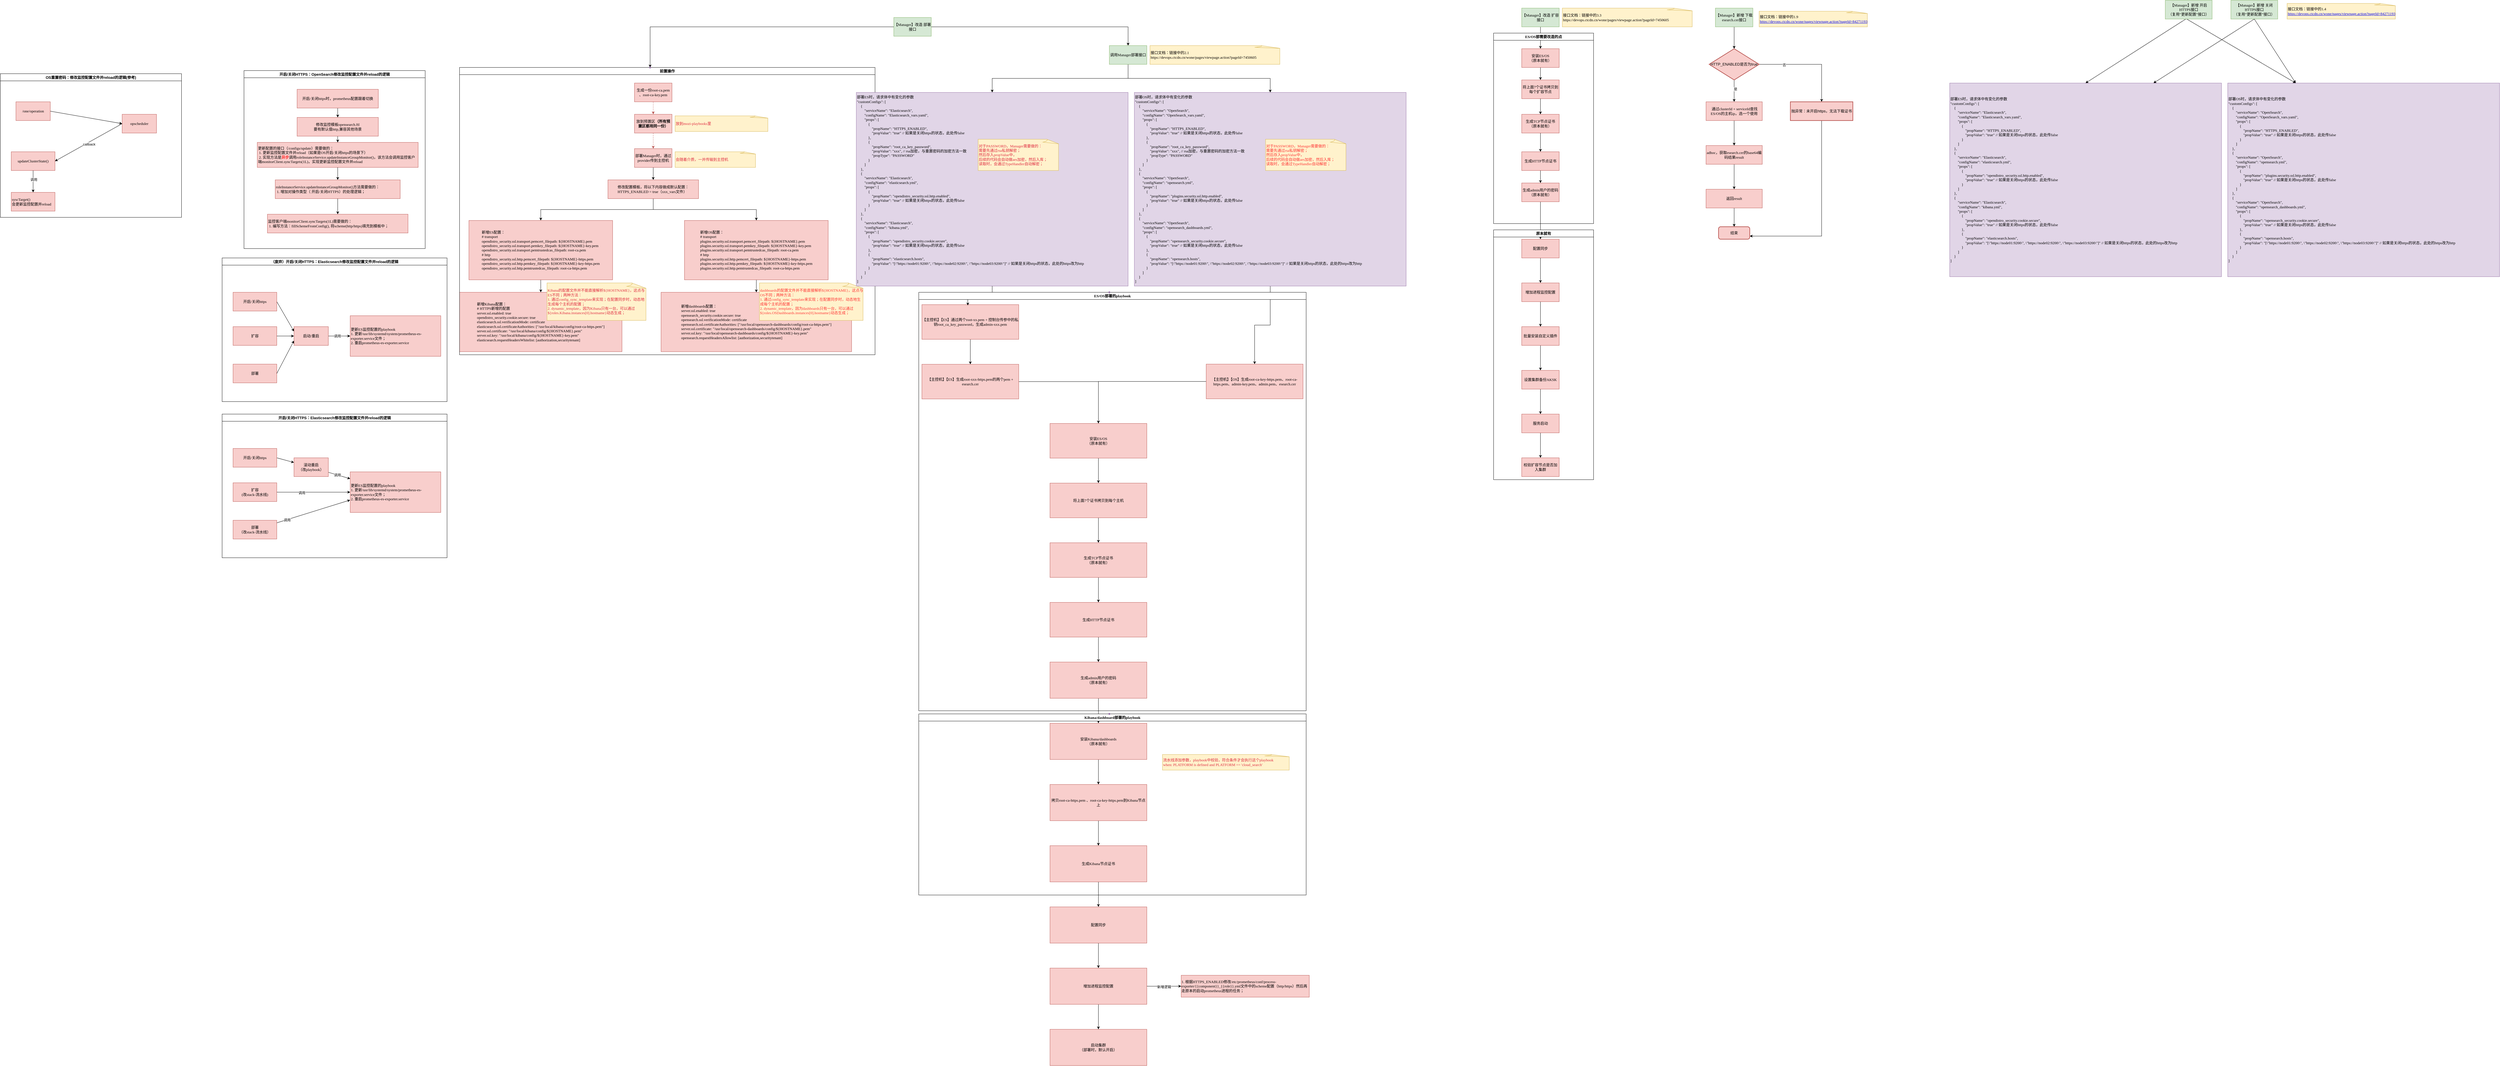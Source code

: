 <mxfile version="26.0.13">
  <diagram name="第 1 页" id="rQW9AHOO8bKK24nJDKdm">
    <mxGraphModel dx="12825" dy="5782" grid="1" gridSize="10" guides="1" tooltips="1" connect="1" arrows="1" fold="1" page="1" pageScale="1" pageWidth="827" pageHeight="1169" math="0" shadow="0">
      <root>
        <mxCell id="0" />
        <mxCell id="1" parent="0" />
        <mxCell id="3dr3AcMasKzA3oTOAPOF-1" value="" style="edgeStyle=orthogonalEdgeStyle;rounded=0;orthogonalLoop=1;jettySize=auto;html=1;" edge="1" parent="1" source="3dr3AcMasKzA3oTOAPOF-3" target="3dr3AcMasKzA3oTOAPOF-21">
          <mxGeometry relative="1" as="geometry" />
        </mxCell>
        <mxCell id="3dr3AcMasKzA3oTOAPOF-2" style="edgeStyle=orthogonalEdgeStyle;rounded=0;orthogonalLoop=1;jettySize=auto;html=1;entryX=0.5;entryY=0;entryDx=0;entryDy=0;" edge="1" parent="1" source="3dr3AcMasKzA3oTOAPOF-3" target="3dr3AcMasKzA3oTOAPOF-26">
          <mxGeometry relative="1" as="geometry" />
        </mxCell>
        <mxCell id="3dr3AcMasKzA3oTOAPOF-3" value="&lt;div data-lake_diagram_content_editor_data=&quot;true&quot;&gt;【Manager】改造 部署接口&lt;/div&gt;" style="rounded=0;whiteSpace=wrap;html=1;fontFamily=小赖字体 sc;fillColor=#d5e8d4;strokeColor=#82b366;" vertex="1" parent="1">
          <mxGeometry x="-7120" y="-3530" width="120" height="60" as="geometry" />
        </mxCell>
        <mxCell id="3dr3AcMasKzA3oTOAPOF-4" style="edgeStyle=orthogonalEdgeStyle;rounded=0;orthogonalLoop=1;jettySize=auto;html=1;exitX=0.5;exitY=1;exitDx=0;exitDy=0;fontFamily=小赖字体 sc;dashed=1;fillColor=#f8cecc;strokeColor=#b85450;" edge="1" parent="1" source="3dr3AcMasKzA3oTOAPOF-5" target="3dr3AcMasKzA3oTOAPOF-7">
          <mxGeometry relative="1" as="geometry" />
        </mxCell>
        <mxCell id="3dr3AcMasKzA3oTOAPOF-5" value="&lt;div data-lake_diagram_content_editor_data=&quot;true&quot;&gt;生成一份root-ca.pem 、root-ca-key.pem&lt;/div&gt;" style="rounded=0;whiteSpace=wrap;html=1;fontFamily=小赖字体 sc;fillColor=#f8cecc;strokeColor=#b85450;" vertex="1" parent="1">
          <mxGeometry x="-7950" y="-3320" width="120" height="60" as="geometry" />
        </mxCell>
        <mxCell id="3dr3AcMasKzA3oTOAPOF-6" style="edgeStyle=orthogonalEdgeStyle;rounded=0;orthogonalLoop=1;jettySize=auto;html=1;exitX=0.5;exitY=1;exitDx=0;exitDy=0;fontFamily=小赖字体 sc;dashed=1;fillColor=#f8cecc;strokeColor=#b85450;" edge="1" parent="1" source="3dr3AcMasKzA3oTOAPOF-7" target="3dr3AcMasKzA3oTOAPOF-9">
          <mxGeometry relative="1" as="geometry" />
        </mxCell>
        <mxCell id="3dr3AcMasKzA3oTOAPOF-7" value="&lt;div data-lake_diagram_content_editor_data=&quot;true&quot;&gt;放到预置区&lt;span style=&quot;font-weight:bold;&quot;&gt;（所有预置区都用同一份）&lt;/span&gt;&lt;/div&gt;" style="rounded=0;whiteSpace=wrap;html=1;fontFamily=小赖字体 sc;fillColor=#f8cecc;strokeColor=#b85450;" vertex="1" parent="1">
          <mxGeometry x="-7950" y="-3220" width="120" height="60" as="geometry" />
        </mxCell>
        <mxCell id="3dr3AcMasKzA3oTOAPOF-8" value="" style="edgeStyle=orthogonalEdgeStyle;rounded=0;orthogonalLoop=1;jettySize=auto;html=1;" edge="1" parent="1" source="3dr3AcMasKzA3oTOAPOF-9" target="3dr3AcMasKzA3oTOAPOF-14">
          <mxGeometry relative="1" as="geometry" />
        </mxCell>
        <mxCell id="3dr3AcMasKzA3oTOAPOF-9" value="&lt;div data-lake_diagram_content_editor_data=&quot;true&quot;&gt;部署Manager时，通过provider传到主控机&lt;/div&gt;" style="rounded=0;whiteSpace=wrap;html=1;fontFamily=小赖字体 sc;fillColor=#f8cecc;strokeColor=#b85450;" vertex="1" parent="1">
          <mxGeometry x="-7950" y="-3110" width="120" height="60" as="geometry" />
        </mxCell>
        <mxCell id="3dr3AcMasKzA3oTOAPOF-10" value="&lt;font color=&quot;#df2a3f&quot;&gt;会随着介质，一并传输到主控机&lt;/font&gt;&lt;div data-lake_diagram_content_editor_data=&quot;true&quot;&gt;&lt;/div&gt;" style="whiteSpace=wrap;html=1;shape=mxgraph.basic.document;fontFamily=小赖字体 sc;align=left;fillColor=#fff2cc;strokeColor=#d6b656;" vertex="1" parent="1">
          <mxGeometry x="-7820" y="-3100" width="260" height="50" as="geometry" />
        </mxCell>
        <mxCell id="3dr3AcMasKzA3oTOAPOF-11" value="&lt;div data-lake_diagram_content_editor_data=&quot;true&quot;&gt;&lt;div data-lake_diagram_content_editor_data=&quot;true&quot;&gt;&lt;span style=&quot;color:rgb(223, 42, 63);&quot;&gt;放到mozi-playbooks里&lt;/span&gt;&lt;/div&gt;&lt;/div&gt;" style="whiteSpace=wrap;html=1;shape=mxgraph.basic.document;fontFamily=小赖字体 sc;align=left;fillColor=#fff2cc;strokeColor=#d6b656;" vertex="1" parent="1">
          <mxGeometry x="-7820" y="-3215" width="300" height="50" as="geometry" />
        </mxCell>
        <mxCell id="3dr3AcMasKzA3oTOAPOF-12" value="" style="edgeStyle=orthogonalEdgeStyle;rounded=0;orthogonalLoop=1;jettySize=auto;html=1;entryX=0.5;entryY=0;entryDx=0;entryDy=0;" edge="1" parent="1" source="3dr3AcMasKzA3oTOAPOF-14" target="3dr3AcMasKzA3oTOAPOF-16">
          <mxGeometry relative="1" as="geometry">
            <mxPoint x="-8250" y="-2900" as="targetPoint" />
          </mxGeometry>
        </mxCell>
        <mxCell id="3dr3AcMasKzA3oTOAPOF-13" value="" style="edgeStyle=orthogonalEdgeStyle;rounded=0;orthogonalLoop=1;jettySize=auto;html=1;entryX=0.5;entryY=0;entryDx=0;entryDy=0;" edge="1" parent="1" source="3dr3AcMasKzA3oTOAPOF-14" target="3dr3AcMasKzA3oTOAPOF-19">
          <mxGeometry relative="1" as="geometry">
            <mxPoint x="-7665" y="-2980" as="targetPoint" />
          </mxGeometry>
        </mxCell>
        <mxCell id="3dr3AcMasKzA3oTOAPOF-14" value="&lt;div data-lake_diagram_content_editor_data=&quot;true&quot;&gt;&lt;div data-lake_diagram_content_editor_data=&quot;true&quot;&gt;&lt;div style=&quot;text-align:left;&quot;&gt;修改配置模板，将以下内容做成默认配置：&lt;/div&gt;&lt;div style=&quot;text-align:left;&quot;&gt;HTTPS_ENABLED = true（xxx_vars文件）&lt;/div&gt;&lt;/div&gt;&lt;/div&gt;" style="rounded=0;whiteSpace=wrap;html=1;fontFamily=小赖字体 sc;fillColor=#f8cecc;strokeColor=#b85450;" vertex="1" parent="1">
          <mxGeometry x="-8035" y="-3010" width="290" height="60" as="geometry" />
        </mxCell>
        <mxCell id="3dr3AcMasKzA3oTOAPOF-15" value="" style="edgeStyle=orthogonalEdgeStyle;rounded=0;orthogonalLoop=1;jettySize=auto;html=1;" edge="1" parent="1" source="3dr3AcMasKzA3oTOAPOF-16" target="3dr3AcMasKzA3oTOAPOF-17">
          <mxGeometry relative="1" as="geometry" />
        </mxCell>
        <mxCell id="3dr3AcMasKzA3oTOAPOF-16" value="&lt;div data-lake_diagram_content_editor_data=&quot;true&quot;&gt;&lt;div data-lake_diagram_content_editor_data=&quot;true&quot;&gt;&lt;div style=&quot;text-align:left;&quot;&gt;&lt;div data-lake_diagram_content_editor_data=&quot;true&quot;&gt;&lt;div&gt;新增ES配置：&lt;/div&gt;&lt;div&gt;# transport&lt;br/&gt;&lt;/div&gt;&lt;div&gt;opendistro_security.ssl.transport.pemcert_filepath: ${HOSTNAME}.pem&lt;br/&gt;&lt;/div&gt;&lt;div&gt;opendistro_security.ssl.transport.pemkey_filepath: ${HOSTNAME}-key.pem&lt;br/&gt;&lt;/div&gt;&lt;div&gt;opendistro_security.ssl.transport.pemtrustedcas_filepath: root-ca.pem&lt;br/&gt;&lt;/div&gt;&lt;div&gt;# http&lt;br/&gt;&lt;/div&gt;&lt;div&gt;opendistro_security.ssl.http.pemcert_filepath: ${HOSTNAME}-https.pem&lt;br/&gt;&lt;/div&gt;&lt;div&gt;opendistro_security.ssl.http.pemkey_filepath: ${HOSTNAME}-key-https.pem&lt;br/&gt;&lt;/div&gt;&lt;div&gt;opendistro_security.ssl.http.pemtrustedcas_filepath: root-ca-https.pem&lt;/div&gt;&lt;/div&gt;&lt;/div&gt;&lt;/div&gt;&lt;/div&gt;" style="rounded=0;whiteSpace=wrap;html=1;fontFamily=小赖字体 sc;fillColor=#f8cecc;strokeColor=#b85450;" vertex="1" parent="1">
          <mxGeometry x="-8480" y="-2880" width="460" height="190" as="geometry" />
        </mxCell>
        <mxCell id="3dr3AcMasKzA3oTOAPOF-17" value="&lt;div data-lake_diagram_content_editor_data=&quot;true&quot;&gt;&lt;div data-lake_diagram_content_editor_data=&quot;true&quot;&gt;&lt;div style=&quot;text-align:left;&quot;&gt;&lt;div data-lake_diagram_content_editor_data=&quot;true&quot;&gt;&lt;div data-lake_diagram_content_editor_data=&quot;true&quot;&gt;&lt;div&gt;新增Kibana配置：&lt;/div&gt;&lt;div&gt;# HTTPS新增的配置&lt;br&gt;&lt;/div&gt;&lt;div&gt;server.ssl.enabled: true&lt;br&gt;&lt;/div&gt;&lt;div&gt;opendistro_security.cookie.secure: true&lt;br&gt;&lt;/div&gt;&lt;div&gt;elasticsearch.ssl.verificationMode: certificate&lt;br&gt;&lt;/div&gt;&lt;div&gt;elasticsearch.ssl.certificateAuthorities: [&quot;/usr/local/kibana/config/root-ca-https.pem&quot;]&lt;br&gt;&lt;/div&gt;&lt;div&gt;server.ssl.certificate: &quot;/usr/local/kibana/config/${HOSTNAME}.pem&quot;&lt;br&gt;&lt;/div&gt;&lt;div&gt;server.ssl.key: &quot;/usr/local/kibana/config/${HOSTNAME}-key.pem&quot;&lt;br&gt;&lt;/div&gt;&lt;div&gt;elasticsearch.requestHeadersWhitelist: [authorization,securitytenant]&lt;/div&gt;&lt;/div&gt;&lt;/div&gt;&lt;/div&gt;&lt;/div&gt;&lt;/div&gt;" style="rounded=0;whiteSpace=wrap;html=1;fontFamily=小赖字体 sc;fillColor=#f8cecc;strokeColor=#b85450;" vertex="1" parent="1">
          <mxGeometry x="-8510" y="-2650" width="520" height="190" as="geometry" />
        </mxCell>
        <mxCell id="3dr3AcMasKzA3oTOAPOF-18" value="" style="edgeStyle=orthogonalEdgeStyle;rounded=0;orthogonalLoop=1;jettySize=auto;html=1;entryX=0.5;entryY=0;entryDx=0;entryDy=0;" edge="1" parent="1" source="3dr3AcMasKzA3oTOAPOF-19" target="3dr3AcMasKzA3oTOAPOF-22">
          <mxGeometry relative="1" as="geometry">
            <mxPoint x="-7560" y="-2650" as="targetPoint" />
          </mxGeometry>
        </mxCell>
        <mxCell id="3dr3AcMasKzA3oTOAPOF-19" value="&lt;div data-lake_diagram_content_editor_data=&quot;true&quot;&gt;&lt;div data-lake_diagram_content_editor_data=&quot;true&quot;&gt;&lt;div style=&quot;text-align:left;&quot;&gt;&lt;div data-lake_diagram_content_editor_data=&quot;true&quot;&gt;&lt;div data-lake_diagram_content_editor_data=&quot;true&quot;&gt;&lt;div&gt;新增OS配置：&lt;/div&gt;&lt;div&gt;# transport&lt;br/&gt;&lt;/div&gt;&lt;div&gt;plugins.security.ssl.transport.pemcert_filepath: ${HOSTNAME}.pem&lt;br/&gt;&lt;/div&gt;&lt;div&gt;plugins.security.ssl.transport.pemkey_filepath: ${HOSTNAME}-key.pem&lt;br/&gt;&lt;/div&gt;&lt;div&gt;plugins.security.ssl.transport.pemtrustedcas_filepath: root-ca.pem&lt;br/&gt;&lt;/div&gt;&lt;div&gt;# http&lt;br/&gt;&lt;/div&gt;&lt;div&gt;plugins.security.ssl.http.pemcert_filepath: ${HOSTNAME}-https.pem&lt;br/&gt;&lt;/div&gt;&lt;div&gt;plugins.security.ssl.http.pemkey_filepath: ${HOSTNAME}-key-https.pem&lt;br/&gt;&lt;/div&gt;&lt;div&gt;plugins.security.ssl.http.pemtrustedcas_filepath: root-ca-https.pem&lt;/div&gt;&lt;/div&gt;&lt;/div&gt;&lt;/div&gt;&lt;/div&gt;&lt;/div&gt;" style="rounded=0;whiteSpace=wrap;html=1;fontFamily=小赖字体 sc;fillColor=#f8cecc;strokeColor=#b85450;" vertex="1" parent="1">
          <mxGeometry x="-7790" y="-2880" width="460" height="190" as="geometry" />
        </mxCell>
        <mxCell id="3dr3AcMasKzA3oTOAPOF-20" value="前置操作" style="swimlane;whiteSpace=wrap;html=1;fontFamily=小赖字体 sc;" vertex="1" parent="1">
          <mxGeometry x="-8510" y="-3370" width="1330" height="920" as="geometry" />
        </mxCell>
        <mxCell id="3dr3AcMasKzA3oTOAPOF-21" value="" style="shape=waypoint;sketch=0;size=6;pointerEvents=1;points=[];fillColor=#e1d5e7;resizable=0;rotatable=0;perimeter=centerPerimeter;snapToPoint=1;fontFamily=小赖字体 sc;strokeColor=#9673a6;rounded=0;" vertex="1" parent="3dr3AcMasKzA3oTOAPOF-20">
          <mxGeometry x="600" y="-10" width="20" height="20" as="geometry" />
        </mxCell>
        <mxCell id="3dr3AcMasKzA3oTOAPOF-22" value="&lt;div data-lake_diagram_content_editor_data=&quot;true&quot;&gt;&lt;div data-lake_diagram_content_editor_data=&quot;true&quot;&gt;&lt;div style=&quot;text-align:left;&quot;&gt;&lt;div data-lake_diagram_content_editor_data=&quot;true&quot;&gt;&lt;div data-lake_diagram_content_editor_data=&quot;true&quot;&gt;&lt;div data-lake_diagram_content_editor_data=&quot;true&quot;&gt;&lt;div&gt;新增dashboards配置：&lt;/div&gt;&lt;div&gt;&lt;div&gt;server.ssl.enabled: true&lt;/div&gt;&lt;div&gt;opensearch_security.cookie.secure: true&lt;/div&gt;&lt;div&gt;opensearch.ssl.verificationMode: certificate&lt;/div&gt;&lt;div&gt;opensearch.ssl.certificateAuthorities: [&quot;/usr/local/opensearch-dashboards/config/root-ca-https.pem&quot;]&lt;/div&gt;&lt;div&gt;server.ssl.certificate: &quot;/usr/local/opensearch-dashboards/config/${HOSTNAME}.pem&quot;&lt;/div&gt;&lt;div&gt;server.ssl.key: &quot;/usr/local/opensearch-dashboards/config/${HOSTNAME}-key.pem&quot;&lt;/div&gt;&lt;div&gt;opensearch.requestHeadersAllowlist: [authorization,securitytenant]&lt;/div&gt;&lt;/div&gt;&lt;/div&gt;&lt;/div&gt;&lt;/div&gt;&lt;/div&gt;&lt;/div&gt;&lt;/div&gt;" style="rounded=0;whiteSpace=wrap;html=1;fontFamily=小赖字体 sc;fillColor=#f8cecc;strokeColor=#b85450;" vertex="1" parent="3dr3AcMasKzA3oTOAPOF-20">
          <mxGeometry x="645" y="720" width="610" height="190" as="geometry" />
        </mxCell>
        <mxCell id="3dr3AcMasKzA3oTOAPOF-23" value="dashboards的配置文件并不能直接解析${HOSTNAME}，这点与OS不同；两种方法：&lt;br style=&quot;border-color: var(--border-color);&quot;&gt;&lt;span style=&quot;&quot;&gt;1. 通过config_sync_template来实现；在配置同步时，动态地生成每个主机的配置；&lt;/span&gt;&lt;br style=&quot;border-color: var(--border-color);&quot;&gt;&lt;span style=&quot;&quot;&gt;2. dynamic_template，因为dashboards只有一台，可以通过${roles.OSDashboards.instances[0].hostname}动态生成；&lt;/span&gt;&lt;div data-lake_diagram_content_editor_data=&quot;true&quot;&gt;&lt;/div&gt;" style="whiteSpace=wrap;html=1;shape=mxgraph.basic.document;fontFamily=小赖字体 sc;align=left;fillColor=#fff2cc;strokeColor=#d6b656;fontColor=#FF3333;" vertex="1" parent="3dr3AcMasKzA3oTOAPOF-20">
          <mxGeometry x="960" y="690" width="335" height="120" as="geometry" />
        </mxCell>
        <mxCell id="3dr3AcMasKzA3oTOAPOF-24" style="edgeStyle=orthogonalEdgeStyle;rounded=0;orthogonalLoop=1;jettySize=auto;html=1;entryX=0.5;entryY=0;entryDx=0;entryDy=0;" edge="1" parent="1" source="3dr3AcMasKzA3oTOAPOF-26" target="3dr3AcMasKzA3oTOAPOF-27">
          <mxGeometry relative="1" as="geometry" />
        </mxCell>
        <mxCell id="3dr3AcMasKzA3oTOAPOF-25" style="edgeStyle=orthogonalEdgeStyle;rounded=0;orthogonalLoop=1;jettySize=auto;html=1;entryX=0.5;entryY=0;entryDx=0;entryDy=0;" edge="1" parent="1" source="3dr3AcMasKzA3oTOAPOF-26" target="3dr3AcMasKzA3oTOAPOF-29">
          <mxGeometry relative="1" as="geometry" />
        </mxCell>
        <mxCell id="3dr3AcMasKzA3oTOAPOF-26" value="调用Manager部署接口" style="rounded=0;whiteSpace=wrap;html=1;fontFamily=小赖字体 sc;fillColor=#d5e8d4;strokeColor=#82b366;" vertex="1" parent="1">
          <mxGeometry x="-6430" y="-3440" width="120" height="60" as="geometry" />
        </mxCell>
        <mxCell id="3dr3AcMasKzA3oTOAPOF-27" value="&lt;div data-lake_diagram_content_editor_data=&quot;true&quot;&gt;&lt;div data-lake_diagram_content_editor_data=&quot;true&quot;&gt;&lt;div data-lake_diagram_content_editor_data=&quot;true&quot;&gt;部署ES时，请求体中有变化的参数&lt;/div&gt;&lt;div data-lake_diagram_content_editor_data=&quot;true&quot;&gt;&quot;customConfigs&quot;: [&lt;/div&gt;&lt;div data-lake_diagram_content_editor_data=&quot;true&quot;&gt;&amp;nbsp; &amp;nbsp; {&lt;/div&gt;&lt;div data-lake_diagram_content_editor_data=&quot;true&quot;&gt;&amp;nbsp; &amp;nbsp; &amp;nbsp; &amp;nbsp; &quot;serviceName&quot;: &quot;Elasticsearch&quot;,&lt;/div&gt;&lt;div data-lake_diagram_content_editor_data=&quot;true&quot;&gt;&amp;nbsp; &amp;nbsp; &amp;nbsp; &amp;nbsp; &quot;configName&quot;: &quot;Elasticsearch_vars.yaml&quot;,&lt;/div&gt;&lt;div data-lake_diagram_content_editor_data=&quot;true&quot;&gt;&amp;nbsp; &amp;nbsp; &amp;nbsp; &amp;nbsp; &quot;props&quot;: [&lt;/div&gt;&lt;div data-lake_diagram_content_editor_data=&quot;true&quot;&gt;&amp;nbsp; &amp;nbsp; &amp;nbsp; &amp;nbsp; &amp;nbsp; &amp;nbsp; {&lt;/div&gt;&lt;div data-lake_diagram_content_editor_data=&quot;true&quot;&gt;&amp;nbsp; &amp;nbsp; &amp;nbsp; &amp;nbsp; &amp;nbsp; &amp;nbsp; &amp;nbsp; &amp;nbsp; &quot;propName&quot;: &quot;HTTPS_ENABLED&quot;,&lt;/div&gt;&lt;div data-lake_diagram_content_editor_data=&quot;true&quot;&gt;&amp;nbsp; &amp;nbsp; &amp;nbsp; &amp;nbsp; &amp;nbsp; &amp;nbsp; &amp;nbsp; &amp;nbsp; &quot;propValue&quot;: &quot;true&quot; // 如果是关闭https的状态，此处传false&lt;/div&gt;&lt;div data-lake_diagram_content_editor_data=&quot;true&quot;&gt;&amp;nbsp; &amp;nbsp; &amp;nbsp; &amp;nbsp; &amp;nbsp; &amp;nbsp; },&lt;/div&gt;&lt;div data-lake_diagram_content_editor_data=&quot;true&quot;&gt;&amp;nbsp; &amp;nbsp; &amp;nbsp; &amp;nbsp; &amp;nbsp; &amp;nbsp; {&lt;/div&gt;&lt;div data-lake_diagram_content_editor_data=&quot;true&quot;&gt;&amp;nbsp; &amp;nbsp; &amp;nbsp; &amp;nbsp; &amp;nbsp; &amp;nbsp; &amp;nbsp; &amp;nbsp; &quot;propName&quot;: &quot;root_ca_key_password&quot;,&lt;/div&gt;&lt;div data-lake_diagram_content_editor_data=&quot;true&quot;&gt;&amp;nbsp; &amp;nbsp; &amp;nbsp; &amp;nbsp; &amp;nbsp; &amp;nbsp; &amp;nbsp; &amp;nbsp; &quot;propValue&quot;: &quot;xxx&quot;, // rsa加密，与重置密码的加密方法一致&lt;/div&gt;&lt;div data-lake_diagram_content_editor_data=&quot;true&quot;&gt;&amp;nbsp; &amp;nbsp; &amp;nbsp; &amp;nbsp; &amp;nbsp; &amp;nbsp; &amp;nbsp; &amp;nbsp; &quot;propType&quot;: &quot;PASSWORD&quot;&lt;/div&gt;&lt;div data-lake_diagram_content_editor_data=&quot;true&quot;&gt;&amp;nbsp; &amp;nbsp; &amp;nbsp; &amp;nbsp; &amp;nbsp; &amp;nbsp; }&lt;/div&gt;&lt;div data-lake_diagram_content_editor_data=&quot;true&quot;&gt;&amp;nbsp; &amp;nbsp; &amp;nbsp; &amp;nbsp; ]&lt;/div&gt;&lt;div data-lake_diagram_content_editor_data=&quot;true&quot;&gt;&amp;nbsp; &amp;nbsp; },&lt;/div&gt;&lt;div data-lake_diagram_content_editor_data=&quot;true&quot;&gt;&amp;nbsp; &amp;nbsp; {&lt;/div&gt;&lt;div data-lake_diagram_content_editor_data=&quot;true&quot;&gt;&amp;nbsp; &amp;nbsp; &amp;nbsp; &amp;nbsp; &quot;serviceName&quot;: &quot;Elasticsearch&quot;,&lt;/div&gt;&lt;div data-lake_diagram_content_editor_data=&quot;true&quot;&gt;&amp;nbsp; &amp;nbsp; &amp;nbsp; &amp;nbsp; &quot;configName&quot;: &quot;elasticsearch.yml&quot;,&lt;/div&gt;&lt;div data-lake_diagram_content_editor_data=&quot;true&quot;&gt;&amp;nbsp; &amp;nbsp; &amp;nbsp; &amp;nbsp; &quot;props&quot;: [&lt;/div&gt;&lt;div data-lake_diagram_content_editor_data=&quot;true&quot;&gt;&amp;nbsp; &amp;nbsp; &amp;nbsp; &amp;nbsp; &amp;nbsp; &amp;nbsp; {&lt;/div&gt;&lt;div data-lake_diagram_content_editor_data=&quot;true&quot;&gt;&amp;nbsp; &amp;nbsp; &amp;nbsp; &amp;nbsp; &amp;nbsp; &amp;nbsp; &amp;nbsp; &amp;nbsp; &quot;propName&quot;: &quot;opendistro_security.ssl.http.enabled&quot;,&lt;/div&gt;&lt;div data-lake_diagram_content_editor_data=&quot;true&quot;&gt;&amp;nbsp; &amp;nbsp; &amp;nbsp; &amp;nbsp; &amp;nbsp; &amp;nbsp; &amp;nbsp; &amp;nbsp; &quot;propValue&quot;: &quot;true&quot; // 如果是关闭https的状态，此处传false&lt;/div&gt;&lt;div data-lake_diagram_content_editor_data=&quot;true&quot;&gt;&amp;nbsp; &amp;nbsp; &amp;nbsp; &amp;nbsp; &amp;nbsp; &amp;nbsp; }&lt;/div&gt;&lt;div data-lake_diagram_content_editor_data=&quot;true&quot;&gt;&amp;nbsp; &amp;nbsp; &amp;nbsp; &amp;nbsp; ]&lt;/div&gt;&lt;div data-lake_diagram_content_editor_data=&quot;true&quot;&gt;&amp;nbsp; &amp;nbsp; },&lt;/div&gt;&lt;div data-lake_diagram_content_editor_data=&quot;true&quot;&gt;&amp;nbsp; &amp;nbsp; {&lt;/div&gt;&lt;div data-lake_diagram_content_editor_data=&quot;true&quot;&gt;&amp;nbsp; &amp;nbsp; &amp;nbsp; &amp;nbsp; &quot;serviceName&quot;: &quot;Elasticsearch&quot;,&lt;/div&gt;&lt;div data-lake_diagram_content_editor_data=&quot;true&quot;&gt;&amp;nbsp; &amp;nbsp; &amp;nbsp; &amp;nbsp; &quot;configName&quot;: &quot;kibana.yml&quot;,&lt;/div&gt;&lt;div data-lake_diagram_content_editor_data=&quot;true&quot;&gt;&amp;nbsp; &amp;nbsp; &amp;nbsp; &amp;nbsp; &quot;props&quot;: [&lt;/div&gt;&lt;div data-lake_diagram_content_editor_data=&quot;true&quot;&gt;&amp;nbsp; &amp;nbsp; &amp;nbsp; &amp;nbsp; &amp;nbsp; &amp;nbsp; {&lt;/div&gt;&lt;div data-lake_diagram_content_editor_data=&quot;true&quot;&gt;&amp;nbsp; &amp;nbsp; &amp;nbsp; &amp;nbsp; &amp;nbsp; &amp;nbsp; &amp;nbsp; &amp;nbsp; &quot;propName&quot;: &quot;opendistro_security.cookie.secure&quot;,&lt;/div&gt;&lt;div data-lake_diagram_content_editor_data=&quot;true&quot;&gt;&amp;nbsp; &amp;nbsp; &amp;nbsp; &amp;nbsp; &amp;nbsp; &amp;nbsp; &amp;nbsp; &amp;nbsp; &quot;propValue&quot;: &quot;true&quot; // 如果是关闭https的状态，此处传false&lt;/div&gt;&lt;div data-lake_diagram_content_editor_data=&quot;true&quot;&gt;&amp;nbsp; &amp;nbsp; &amp;nbsp; &amp;nbsp; &amp;nbsp; &amp;nbsp; },&lt;/div&gt;&lt;div data-lake_diagram_content_editor_data=&quot;true&quot;&gt;&amp;nbsp; &amp;nbsp; &amp;nbsp; &amp;nbsp; &amp;nbsp; &amp;nbsp; {&lt;/div&gt;&lt;div data-lake_diagram_content_editor_data=&quot;true&quot;&gt;&amp;nbsp; &amp;nbsp; &amp;nbsp; &amp;nbsp; &amp;nbsp; &amp;nbsp; &amp;nbsp; &amp;nbsp; &quot;propName&quot;: &quot;elasticsearch.hosts&quot;,&lt;/div&gt;&lt;div data-lake_diagram_content_editor_data=&quot;true&quot;&gt;&amp;nbsp; &amp;nbsp; &amp;nbsp; &amp;nbsp; &amp;nbsp; &amp;nbsp; &amp;nbsp; &amp;nbsp; &quot;propValue&quot;: &quot;[\&quot;https://node01:9200\&quot;, \&quot;https://node02:9200\&quot;, \&quot;https://node03:9200\&quot;]&quot; // 如果是关闭https的状态，此处的https改为http&lt;/div&gt;&lt;div data-lake_diagram_content_editor_data=&quot;true&quot;&gt;&amp;nbsp; &amp;nbsp; &amp;nbsp; &amp;nbsp; &amp;nbsp; &amp;nbsp; }&lt;/div&gt;&lt;div data-lake_diagram_content_editor_data=&quot;true&quot;&gt;&amp;nbsp; &amp;nbsp; &amp;nbsp; &amp;nbsp; ]&lt;/div&gt;&lt;div data-lake_diagram_content_editor_data=&quot;true&quot;&gt;&amp;nbsp; &amp;nbsp; }&lt;/div&gt;&lt;div data-lake_diagram_content_editor_data=&quot;true&quot;&gt;]&lt;/div&gt;&lt;/div&gt;&lt;/div&gt;" style="rounded=0;whiteSpace=wrap;html=1;fontFamily=小赖字体 sc;fillColor=#e1d5e7;strokeColor=#9673a6;align=left;" vertex="1" parent="1">
          <mxGeometry x="-7240" y="-3290" width="870" height="620" as="geometry" />
        </mxCell>
        <mxCell id="3dr3AcMasKzA3oTOAPOF-28" style="edgeStyle=orthogonalEdgeStyle;rounded=0;orthogonalLoop=1;jettySize=auto;html=1;entryX=0.5;entryY=0;entryDx=0;entryDy=0;" edge="1" parent="1" source="3dr3AcMasKzA3oTOAPOF-29" target="3dr3AcMasKzA3oTOAPOF-36">
          <mxGeometry relative="1" as="geometry" />
        </mxCell>
        <mxCell id="3dr3AcMasKzA3oTOAPOF-29" value="&lt;div data-lake_diagram_content_editor_data=&quot;true&quot;&gt;&lt;div data-lake_diagram_content_editor_data=&quot;true&quot;&gt;&lt;div data-lake_diagram_content_editor_data=&quot;true&quot;&gt;&lt;div data-lake_diagram_content_editor_data=&quot;true&quot;&gt;&lt;div&gt;部署OS时，请求体中有变化的参数&lt;/div&gt;&quot;customConfigs&quot;: [&lt;br&gt;&lt;div&gt;&amp;nbsp; &amp;nbsp; {&lt;br&gt;&lt;/div&gt;&lt;div&gt;&amp;nbsp; &amp;nbsp; &amp;nbsp; &amp;nbsp; &quot;serviceName&quot;: &quot;OpenSearch&quot;,&lt;br&gt;&lt;/div&gt;&lt;div&gt;&amp;nbsp; &amp;nbsp; &amp;nbsp; &amp;nbsp; &quot;configName&quot;: &quot;OpenSearch_vars.yaml&quot;,&lt;br&gt;&lt;/div&gt;&lt;div&gt;&amp;nbsp; &amp;nbsp; &amp;nbsp; &amp;nbsp; &quot;props&quot;: [&lt;br&gt;&lt;/div&gt;&lt;div&gt;&amp;nbsp; &amp;nbsp; &amp;nbsp; &amp;nbsp; &amp;nbsp; &amp;nbsp; {&lt;br&gt;&lt;/div&gt;&lt;div&gt;&amp;nbsp; &amp;nbsp; &amp;nbsp; &amp;nbsp; &amp;nbsp; &amp;nbsp; &amp;nbsp; &amp;nbsp; &quot;propName&quot;: &quot;HTTPS_ENABLED&quot;,&lt;br&gt;&lt;/div&gt;&lt;div&gt;&amp;nbsp; &amp;nbsp; &amp;nbsp; &amp;nbsp; &amp;nbsp; &amp;nbsp; &amp;nbsp; &amp;nbsp; &quot;propValue&quot;: &quot;true&quot; // 如果是关闭https的状态，此处传false&lt;br&gt;&lt;/div&gt;&lt;div&gt;&amp;nbsp; &amp;nbsp; &amp;nbsp; &amp;nbsp; &amp;nbsp; &amp;nbsp; },&lt;br&gt;&lt;/div&gt;&lt;div&gt;&amp;nbsp; &amp;nbsp; &amp;nbsp; &amp;nbsp; &amp;nbsp; &amp;nbsp; {&lt;br&gt;&lt;/div&gt;&lt;div&gt;&amp;nbsp; &amp;nbsp; &amp;nbsp; &amp;nbsp; &amp;nbsp; &amp;nbsp; &amp;nbsp; &amp;nbsp; &quot;propName&quot;: &quot;root_ca_key_password&quot;,&lt;br&gt;&lt;/div&gt;&lt;div&gt;&amp;nbsp; &amp;nbsp; &amp;nbsp; &amp;nbsp; &amp;nbsp; &amp;nbsp; &amp;nbsp; &amp;nbsp; &quot;propValue&quot;: &quot;xxx&quot;, // rsa加密，与重置密码的加密方法一致&lt;br&gt;&lt;/div&gt;&lt;div&gt;&amp;nbsp; &amp;nbsp; &amp;nbsp; &amp;nbsp; &amp;nbsp; &amp;nbsp; &amp;nbsp; &amp;nbsp; &quot;propType&quot;: &quot;PASSWORD&quot;&lt;br&gt;&lt;/div&gt;&lt;div&gt;&amp;nbsp; &amp;nbsp; &amp;nbsp; &amp;nbsp; &amp;nbsp; &amp;nbsp; }&lt;br&gt;&lt;/div&gt;&lt;div&gt;&amp;nbsp; &amp;nbsp; &amp;nbsp; &amp;nbsp; ]&lt;br&gt;&lt;/div&gt;&lt;div&gt;&amp;nbsp; &amp;nbsp; },&lt;br&gt;&lt;/div&gt;&lt;div&gt;&amp;nbsp; &amp;nbsp; {&lt;br&gt;&lt;/div&gt;&lt;div&gt;&amp;nbsp; &amp;nbsp; &amp;nbsp; &amp;nbsp; &quot;serviceName&quot;: &quot;OpenSearch&quot;,&lt;br&gt;&lt;/div&gt;&lt;div&gt;&amp;nbsp; &amp;nbsp; &amp;nbsp; &amp;nbsp; &quot;configName&quot;: &quot;opensearch.yml&quot;,&lt;br&gt;&lt;/div&gt;&lt;div&gt;&amp;nbsp; &amp;nbsp; &amp;nbsp; &amp;nbsp; &quot;props&quot;: [&lt;br&gt;&lt;/div&gt;&lt;div&gt;&amp;nbsp; &amp;nbsp; &amp;nbsp; &amp;nbsp; &amp;nbsp; &amp;nbsp; {&lt;br&gt;&lt;/div&gt;&lt;div&gt;&amp;nbsp; &amp;nbsp; &amp;nbsp; &amp;nbsp; &amp;nbsp; &amp;nbsp; &amp;nbsp; &amp;nbsp; &quot;propName&quot;: &quot;plugins.security.ssl.http.enabled&quot;,&lt;br&gt;&lt;/div&gt;&lt;div&gt;&amp;nbsp; &amp;nbsp; &amp;nbsp; &amp;nbsp; &amp;nbsp; &amp;nbsp; &amp;nbsp; &amp;nbsp; &quot;propValue&quot;: &quot;true&quot; // 如果是关闭https的状态，此处传false&lt;br&gt;&lt;/div&gt;&lt;div&gt;&amp;nbsp; &amp;nbsp; &amp;nbsp; &amp;nbsp; &amp;nbsp; &amp;nbsp; }&lt;br&gt;&lt;/div&gt;&lt;div&gt;&amp;nbsp; &amp;nbsp; &amp;nbsp; &amp;nbsp; ]&lt;br&gt;&lt;/div&gt;&lt;div&gt;&amp;nbsp; &amp;nbsp; },&lt;br&gt;&lt;/div&gt;&lt;div&gt;&amp;nbsp; &amp;nbsp; {&lt;br&gt;&lt;/div&gt;&lt;div&gt;&amp;nbsp; &amp;nbsp; &amp;nbsp; &amp;nbsp; &quot;serviceName&quot;: &quot;OpenSearch&quot;,&lt;br&gt;&lt;/div&gt;&lt;div&gt;&amp;nbsp; &amp;nbsp; &amp;nbsp; &amp;nbsp; &quot;configName&quot;: &quot;opensearch_dashboards.yml&quot;,&lt;br&gt;&lt;/div&gt;&lt;div&gt;&amp;nbsp; &amp;nbsp; &amp;nbsp; &amp;nbsp; &quot;props&quot;: [&lt;br&gt;&lt;/div&gt;&lt;div&gt;&amp;nbsp; &amp;nbsp; &amp;nbsp; &amp;nbsp; &amp;nbsp; &amp;nbsp; {&lt;br&gt;&lt;/div&gt;&lt;div&gt;&amp;nbsp; &amp;nbsp; &amp;nbsp; &amp;nbsp; &amp;nbsp; &amp;nbsp; &amp;nbsp; &amp;nbsp; &quot;propName&quot;: &quot;opensearch_security.cookie.secure&quot;,&lt;br&gt;&lt;/div&gt;&lt;div&gt;&amp;nbsp; &amp;nbsp; &amp;nbsp; &amp;nbsp; &amp;nbsp; &amp;nbsp; &amp;nbsp; &amp;nbsp; &quot;propValue&quot;: &quot;true&quot; // 如果是关闭https的状态，此处传false&lt;br&gt;&lt;/div&gt;&lt;div&gt;&amp;nbsp; &amp;nbsp; &amp;nbsp; &amp;nbsp; &amp;nbsp; &amp;nbsp; },&lt;br&gt;&lt;/div&gt;&lt;div&gt;&amp;nbsp; &amp;nbsp; &amp;nbsp; &amp;nbsp; &amp;nbsp; &amp;nbsp; {&lt;br&gt;&lt;/div&gt;&lt;div&gt;&amp;nbsp; &amp;nbsp; &amp;nbsp; &amp;nbsp; &amp;nbsp; &amp;nbsp; &amp;nbsp; &amp;nbsp; &quot;propName&quot;: &quot;opensearch.hosts&quot;,&lt;br&gt;&lt;/div&gt;&lt;div&gt;&amp;nbsp; &amp;nbsp; &amp;nbsp; &amp;nbsp; &amp;nbsp; &amp;nbsp; &amp;nbsp; &amp;nbsp; &quot;propValue&quot;: &quot;[\&quot;https://node01:9200\&quot;, \&quot;https://node02:9200\&quot;, \&quot;https://node03:9200\&quot;]&quot; // 如果是关闭https的状态，此处的https改为http&lt;br&gt;&lt;/div&gt;&lt;div&gt;&amp;nbsp; &amp;nbsp; &amp;nbsp; &amp;nbsp; &amp;nbsp; &amp;nbsp; }&lt;br&gt;&lt;/div&gt;&lt;div&gt;&amp;nbsp; &amp;nbsp; &amp;nbsp; &amp;nbsp; ]&lt;br&gt;&lt;/div&gt;&lt;div&gt;&amp;nbsp; &amp;nbsp; }&lt;br&gt;&lt;/div&gt;&lt;div&gt;]&lt;/div&gt;&lt;/div&gt;&lt;/div&gt;&lt;/div&gt;&lt;/div&gt;" style="rounded=0;whiteSpace=wrap;html=1;fontFamily=小赖字体 sc;fillColor=#e1d5e7;strokeColor=#9673a6;align=left;" vertex="1" parent="1">
          <mxGeometry x="-6350" y="-3290" width="870" height="620" as="geometry" />
        </mxCell>
        <mxCell id="3dr3AcMasKzA3oTOAPOF-30" value="" style="edgeStyle=orthogonalEdgeStyle;rounded=0;orthogonalLoop=1;jettySize=auto;html=1;" edge="1" parent="1" source="3dr3AcMasKzA3oTOAPOF-31" target="3dr3AcMasKzA3oTOAPOF-33">
          <mxGeometry relative="1" as="geometry" />
        </mxCell>
        <mxCell id="3dr3AcMasKzA3oTOAPOF-31" value="&lt;div data-lake_diagram_content_editor_data=&quot;true&quot;&gt;&lt;div data-lake_diagram_content_editor_data=&quot;true&quot;&gt;&lt;div style=&quot;text-align:left;&quot;&gt;&lt;div data-lake_diagram_content_editor_data=&quot;true&quot;&gt;&lt;div style=&quot;text-align:center;&quot;&gt;【主控机】【ES】通过两个root-xx.pem + 控制台传参中的私钥root_ca_key_password，生成admin-xxx.pem&lt;/div&gt;&lt;/div&gt;&lt;/div&gt;&lt;/div&gt;&lt;/div&gt;" style="rounded=0;whiteSpace=wrap;html=1;fontFamily=小赖字体 sc;fillColor=#f8cecc;strokeColor=#b85450;" vertex="1" parent="1">
          <mxGeometry x="-7030" y="-2610.5" width="310" height="111" as="geometry" />
        </mxCell>
        <mxCell id="3dr3AcMasKzA3oTOAPOF-32" value="" style="edgeStyle=orthogonalEdgeStyle;rounded=0;orthogonalLoop=1;jettySize=auto;html=1;" edge="1" parent="1" source="3dr3AcMasKzA3oTOAPOF-33" target="3dr3AcMasKzA3oTOAPOF-38">
          <mxGeometry relative="1" as="geometry" />
        </mxCell>
        <mxCell id="3dr3AcMasKzA3oTOAPOF-33" value="&lt;div data-lake_diagram_content_editor_data=&quot;true&quot;&gt;&lt;div data-lake_diagram_content_editor_data=&quot;true&quot;&gt;&lt;div style=&quot;text-align:left;&quot;&gt;&lt;div data-lake_diagram_content_editor_data=&quot;true&quot;&gt;&lt;div style=&quot;text-align:center;&quot;&gt;&lt;div data-lake_diagram_content_editor_data=&quot;true&quot;&gt;【主控机】【ES】生成root-xxx-https.pem的两个pem + esearch.cer&lt;/div&gt;&lt;/div&gt;&lt;/div&gt;&lt;/div&gt;&lt;/div&gt;&lt;/div&gt;" style="rounded=0;whiteSpace=wrap;html=1;fontFamily=小赖字体 sc;fillColor=#f8cecc;strokeColor=#b85450;" vertex="1" parent="1">
          <mxGeometry x="-7030" y="-2419.5" width="310" height="111" as="geometry" />
        </mxCell>
        <mxCell id="3dr3AcMasKzA3oTOAPOF-34" style="edgeStyle=orthogonalEdgeStyle;rounded=0;orthogonalLoop=1;jettySize=auto;html=1;entryX=0.474;entryY=0.023;entryDx=0;entryDy=0;entryPerimeter=0;" edge="1" parent="1" source="3dr3AcMasKzA3oTOAPOF-27" target="3dr3AcMasKzA3oTOAPOF-31">
          <mxGeometry relative="1" as="geometry" />
        </mxCell>
        <mxCell id="3dr3AcMasKzA3oTOAPOF-35" style="edgeStyle=orthogonalEdgeStyle;rounded=0;orthogonalLoop=1;jettySize=auto;html=1;entryX=0.5;entryY=0;entryDx=0;entryDy=0;" edge="1" parent="1" source="3dr3AcMasKzA3oTOAPOF-36" target="3dr3AcMasKzA3oTOAPOF-38">
          <mxGeometry relative="1" as="geometry" />
        </mxCell>
        <mxCell id="3dr3AcMasKzA3oTOAPOF-36" value="&lt;div data-lake_diagram_content_editor_data=&quot;true&quot;&gt;&lt;div data-lake_diagram_content_editor_data=&quot;true&quot;&gt;&lt;div style=&quot;text-align:left;&quot;&gt;&lt;div data-lake_diagram_content_editor_data=&quot;true&quot;&gt;&lt;div style=&quot;text-align:center;&quot;&gt;【主控机】【OS】&lt;span style=&quot;text-align: left; background-color: transparent; color: light-dark(rgb(0, 0, 0), rgb(255, 255, 255));&quot;&gt;生成root-ca-key-https.pem、root-ca-https.pem、admin-key.pem、admin.pem、esearch.cer&lt;/span&gt;&lt;/div&gt;&lt;/div&gt;&lt;/div&gt;&lt;/div&gt;&lt;/div&gt;" style="rounded=0;whiteSpace=wrap;html=1;fontFamily=小赖字体 sc;fillColor=#f8cecc;strokeColor=#b85450;" vertex="1" parent="1">
          <mxGeometry x="-6120" y="-2420" width="310" height="111" as="geometry" />
        </mxCell>
        <mxCell id="3dr3AcMasKzA3oTOAPOF-37" value="" style="edgeStyle=orthogonalEdgeStyle;rounded=0;orthogonalLoop=1;jettySize=auto;html=1;" edge="1" parent="1" source="3dr3AcMasKzA3oTOAPOF-38" target="3dr3AcMasKzA3oTOAPOF-40">
          <mxGeometry relative="1" as="geometry" />
        </mxCell>
        <mxCell id="3dr3AcMasKzA3oTOAPOF-38" value="&lt;div data-lake_diagram_content_editor_data=&quot;true&quot;&gt;&lt;div data-lake_diagram_content_editor_data=&quot;true&quot;&gt;&lt;div style=&quot;text-align:left;&quot;&gt;&lt;div data-lake_diagram_content_editor_data=&quot;true&quot;&gt;&lt;div style=&quot;text-align:center;&quot;&gt;&lt;div data-lake_diagram_content_editor_data=&quot;true&quot;&gt;&lt;div data-lake_diagram_content_editor_data=&quot;true&quot;&gt;&lt;div&gt;安装ES/OS&lt;/div&gt;&lt;div&gt;（原本就有）&lt;/div&gt;&lt;/div&gt;&lt;/div&gt;&lt;/div&gt;&lt;/div&gt;&lt;/div&gt;&lt;/div&gt;&lt;/div&gt;" style="rounded=0;whiteSpace=wrap;html=1;fontFamily=小赖字体 sc;fillColor=#f8cecc;strokeColor=#b85450;" vertex="1" parent="1">
          <mxGeometry x="-6620" y="-2230" width="310" height="111" as="geometry" />
        </mxCell>
        <mxCell id="3dr3AcMasKzA3oTOAPOF-39" value="" style="edgeStyle=orthogonalEdgeStyle;rounded=0;orthogonalLoop=1;jettySize=auto;html=1;" edge="1" parent="1" source="3dr3AcMasKzA3oTOAPOF-40" target="3dr3AcMasKzA3oTOAPOF-42">
          <mxGeometry relative="1" as="geometry" />
        </mxCell>
        <mxCell id="3dr3AcMasKzA3oTOAPOF-40" value="&lt;div data-lake_diagram_content_editor_data=&quot;true&quot;&gt;&lt;div data-lake_diagram_content_editor_data=&quot;true&quot;&gt;&lt;div style=&quot;text-align:left;&quot;&gt;&lt;div data-lake_diagram_content_editor_data=&quot;true&quot;&gt;&lt;div style=&quot;text-align:center;&quot;&gt;&lt;div data-lake_diagram_content_editor_data=&quot;true&quot;&gt;&lt;div data-lake_diagram_content_editor_data=&quot;true&quot;&gt;&lt;div data-lake_diagram_content_editor_data=&quot;true&quot;&gt;将上面7个证书拷贝到每个主机&lt;/div&gt;&lt;/div&gt;&lt;/div&gt;&lt;/div&gt;&lt;/div&gt;&lt;/div&gt;&lt;/div&gt;&lt;/div&gt;" style="rounded=0;whiteSpace=wrap;html=1;fontFamily=小赖字体 sc;fillColor=#f8cecc;strokeColor=#b85450;" vertex="1" parent="1">
          <mxGeometry x="-6620" y="-2039" width="310" height="111" as="geometry" />
        </mxCell>
        <mxCell id="3dr3AcMasKzA3oTOAPOF-41" value="" style="edgeStyle=orthogonalEdgeStyle;rounded=0;orthogonalLoop=1;jettySize=auto;html=1;" edge="1" parent="1" source="3dr3AcMasKzA3oTOAPOF-42" target="3dr3AcMasKzA3oTOAPOF-44">
          <mxGeometry relative="1" as="geometry" />
        </mxCell>
        <mxCell id="3dr3AcMasKzA3oTOAPOF-42" value="&lt;div data-lake_diagram_content_editor_data=&quot;true&quot;&gt;&lt;div data-lake_diagram_content_editor_data=&quot;true&quot;&gt;&lt;div style=&quot;text-align:left;&quot;&gt;&lt;div data-lake_diagram_content_editor_data=&quot;true&quot;&gt;&lt;div style=&quot;text-align:center;&quot;&gt;&lt;div data-lake_diagram_content_editor_data=&quot;true&quot;&gt;&lt;div data-lake_diagram_content_editor_data=&quot;true&quot;&gt;&lt;div data-lake_diagram_content_editor_data=&quot;true&quot;&gt;&lt;div data-lake_diagram_content_editor_data=&quot;true&quot;&gt;&lt;div&gt;生成TCP节点证书&lt;/div&gt;&lt;div&gt;（原本就有）&lt;/div&gt;&lt;/div&gt;&lt;/div&gt;&lt;/div&gt;&lt;/div&gt;&lt;/div&gt;&lt;/div&gt;&lt;/div&gt;&lt;/div&gt;&lt;/div&gt;" style="rounded=0;whiteSpace=wrap;html=1;fontFamily=小赖字体 sc;fillColor=#f8cecc;strokeColor=#b85450;" vertex="1" parent="1">
          <mxGeometry x="-6620" y="-1848" width="310" height="111" as="geometry" />
        </mxCell>
        <mxCell id="3dr3AcMasKzA3oTOAPOF-43" value="" style="edgeStyle=orthogonalEdgeStyle;rounded=0;orthogonalLoop=1;jettySize=auto;html=1;" edge="1" parent="1" source="3dr3AcMasKzA3oTOAPOF-44" target="3dr3AcMasKzA3oTOAPOF-46">
          <mxGeometry relative="1" as="geometry" />
        </mxCell>
        <mxCell id="3dr3AcMasKzA3oTOAPOF-44" value="&lt;div data-lake_diagram_content_editor_data=&quot;true&quot;&gt;&lt;div data-lake_diagram_content_editor_data=&quot;true&quot;&gt;&lt;div style=&quot;text-align:left;&quot;&gt;&lt;div data-lake_diagram_content_editor_data=&quot;true&quot;&gt;&lt;div style=&quot;text-align:center;&quot;&gt;&lt;div data-lake_diagram_content_editor_data=&quot;true&quot;&gt;&lt;div data-lake_diagram_content_editor_data=&quot;true&quot;&gt;&lt;div data-lake_diagram_content_editor_data=&quot;true&quot;&gt;&lt;div data-lake_diagram_content_editor_data=&quot;true&quot;&gt;&lt;div data-lake_diagram_content_editor_data=&quot;true&quot;&gt;生成HTTP节点证书&lt;/div&gt;&lt;/div&gt;&lt;/div&gt;&lt;/div&gt;&lt;/div&gt;&lt;/div&gt;&lt;/div&gt;&lt;/div&gt;&lt;/div&gt;&lt;/div&gt;" style="rounded=0;whiteSpace=wrap;html=1;fontFamily=小赖字体 sc;fillColor=#f8cecc;strokeColor=#b85450;" vertex="1" parent="1">
          <mxGeometry x="-6620" y="-1657" width="310" height="111" as="geometry" />
        </mxCell>
        <mxCell id="3dr3AcMasKzA3oTOAPOF-45" value="" style="edgeStyle=orthogonalEdgeStyle;rounded=0;orthogonalLoop=1;jettySize=auto;html=1;" edge="1" parent="1" source="3dr3AcMasKzA3oTOAPOF-46" target="3dr3AcMasKzA3oTOAPOF-48">
          <mxGeometry relative="1" as="geometry" />
        </mxCell>
        <mxCell id="3dr3AcMasKzA3oTOAPOF-46" value="&lt;div data-lake_diagram_content_editor_data=&quot;true&quot;&gt;&lt;div data-lake_diagram_content_editor_data=&quot;true&quot;&gt;&lt;div style=&quot;text-align:left;&quot;&gt;&lt;div data-lake_diagram_content_editor_data=&quot;true&quot;&gt;&lt;div style=&quot;text-align:center;&quot;&gt;&lt;div data-lake_diagram_content_editor_data=&quot;true&quot;&gt;&lt;div data-lake_diagram_content_editor_data=&quot;true&quot;&gt;&lt;div data-lake_diagram_content_editor_data=&quot;true&quot;&gt;&lt;div data-lake_diagram_content_editor_data=&quot;true&quot;&gt;&lt;div data-lake_diagram_content_editor_data=&quot;true&quot;&gt;&lt;div data-lake_diagram_content_editor_data=&quot;true&quot;&gt;&lt;div data-lake_diagram_content_editor_data=&quot;true&quot;&gt;&lt;div&gt;生成admin用户的密码&lt;/div&gt;&lt;div&gt;（原本就有）&lt;/div&gt;&lt;/div&gt;&lt;/div&gt;&lt;/div&gt;&lt;/div&gt;&lt;/div&gt;&lt;/div&gt;&lt;/div&gt;&lt;/div&gt;&lt;/div&gt;&lt;/div&gt;&lt;/div&gt;&lt;/div&gt;" style="rounded=0;whiteSpace=wrap;html=1;fontFamily=小赖字体 sc;fillColor=#f8cecc;strokeColor=#b85450;" vertex="1" parent="1">
          <mxGeometry x="-6620" y="-1466" width="310" height="116" as="geometry" />
        </mxCell>
        <mxCell id="3dr3AcMasKzA3oTOAPOF-47" value="" style="edgeStyle=orthogonalEdgeStyle;rounded=0;orthogonalLoop=1;jettySize=auto;html=1;" edge="1" parent="1" source="3dr3AcMasKzA3oTOAPOF-48" target="3dr3AcMasKzA3oTOAPOF-50">
          <mxGeometry relative="1" as="geometry" />
        </mxCell>
        <mxCell id="3dr3AcMasKzA3oTOAPOF-48" value="&lt;div data-lake_diagram_content_editor_data=&quot;true&quot;&gt;&lt;div data-lake_diagram_content_editor_data=&quot;true&quot;&gt;&lt;div style=&quot;text-align:left;&quot;&gt;&lt;div data-lake_diagram_content_editor_data=&quot;true&quot;&gt;&lt;div style=&quot;text-align:center;&quot;&gt;&lt;div data-lake_diagram_content_editor_data=&quot;true&quot;&gt;&lt;div data-lake_diagram_content_editor_data=&quot;true&quot;&gt;&lt;div data-lake_diagram_content_editor_data=&quot;true&quot;&gt;&lt;div data-lake_diagram_content_editor_data=&quot;true&quot;&gt;&lt;div data-lake_diagram_content_editor_data=&quot;true&quot;&gt;&lt;div data-lake_diagram_content_editor_data=&quot;true&quot;&gt;&lt;div data-lake_diagram_content_editor_data=&quot;true&quot;&gt;&lt;div data-lake_diagram_content_editor_data=&quot;true&quot;&gt;&lt;div&gt;安装Kibana/dashboards&lt;/div&gt;&lt;div&gt;（原本就有）&lt;/div&gt;&lt;/div&gt;&lt;/div&gt;&lt;/div&gt;&lt;/div&gt;&lt;/div&gt;&lt;/div&gt;&lt;/div&gt;&lt;/div&gt;&lt;/div&gt;&lt;/div&gt;&lt;/div&gt;&lt;/div&gt;&lt;/div&gt;" style="rounded=0;whiteSpace=wrap;html=1;fontFamily=小赖字体 sc;fillColor=#f8cecc;strokeColor=#b85450;" vertex="1" parent="1">
          <mxGeometry x="-6620" y="-1270" width="310" height="116" as="geometry" />
        </mxCell>
        <mxCell id="3dr3AcMasKzA3oTOAPOF-49" value="" style="edgeStyle=orthogonalEdgeStyle;rounded=0;orthogonalLoop=1;jettySize=auto;html=1;" edge="1" parent="1" source="3dr3AcMasKzA3oTOAPOF-50" target="3dr3AcMasKzA3oTOAPOF-52">
          <mxGeometry relative="1" as="geometry" />
        </mxCell>
        <mxCell id="3dr3AcMasKzA3oTOAPOF-50" value="&lt;div data-lake_diagram_content_editor_data=&quot;true&quot;&gt;&lt;div data-lake_diagram_content_editor_data=&quot;true&quot;&gt;&lt;div style=&quot;text-align:left;&quot;&gt;&lt;div data-lake_diagram_content_editor_data=&quot;true&quot;&gt;&lt;div style=&quot;text-align:center;&quot;&gt;&lt;div data-lake_diagram_content_editor_data=&quot;true&quot;&gt;&lt;div data-lake_diagram_content_editor_data=&quot;true&quot;&gt;&lt;div data-lake_diagram_content_editor_data=&quot;true&quot;&gt;&lt;div data-lake_diagram_content_editor_data=&quot;true&quot;&gt;&lt;div data-lake_diagram_content_editor_data=&quot;true&quot;&gt;&lt;div data-lake_diagram_content_editor_data=&quot;true&quot;&gt;&lt;div data-lake_diagram_content_editor_data=&quot;true&quot;&gt;&lt;div data-lake_diagram_content_editor_data=&quot;true&quot;&gt;&lt;div data-lake_diagram_content_editor_data=&quot;true&quot;&gt;拷贝root-ca-https.pem 、root-ca-key-https.pem到Kibana节点上&lt;/div&gt;&lt;/div&gt;&lt;/div&gt;&lt;/div&gt;&lt;/div&gt;&lt;/div&gt;&lt;/div&gt;&lt;/div&gt;&lt;/div&gt;&lt;/div&gt;&lt;/div&gt;&lt;/div&gt;&lt;/div&gt;&lt;/div&gt;" style="rounded=0;whiteSpace=wrap;html=1;fontFamily=小赖字体 sc;fillColor=#f8cecc;strokeColor=#b85450;" vertex="1" parent="1">
          <mxGeometry x="-6620" y="-1074" width="310" height="116" as="geometry" />
        </mxCell>
        <mxCell id="3dr3AcMasKzA3oTOAPOF-51" value="" style="edgeStyle=orthogonalEdgeStyle;rounded=0;orthogonalLoop=1;jettySize=auto;html=1;" edge="1" parent="1" source="3dr3AcMasKzA3oTOAPOF-52" target="3dr3AcMasKzA3oTOAPOF-54">
          <mxGeometry relative="1" as="geometry" />
        </mxCell>
        <mxCell id="3dr3AcMasKzA3oTOAPOF-52" value="&lt;div data-lake_diagram_content_editor_data=&quot;true&quot;&gt;&lt;div data-lake_diagram_content_editor_data=&quot;true&quot;&gt;&lt;div style=&quot;text-align:left;&quot;&gt;&lt;div data-lake_diagram_content_editor_data=&quot;true&quot;&gt;&lt;div style=&quot;text-align:center;&quot;&gt;&lt;div data-lake_diagram_content_editor_data=&quot;true&quot;&gt;&lt;div data-lake_diagram_content_editor_data=&quot;true&quot;&gt;&lt;div data-lake_diagram_content_editor_data=&quot;true&quot;&gt;&lt;div data-lake_diagram_content_editor_data=&quot;true&quot;&gt;&lt;div data-lake_diagram_content_editor_data=&quot;true&quot;&gt;&lt;div data-lake_diagram_content_editor_data=&quot;true&quot;&gt;&lt;div data-lake_diagram_content_editor_data=&quot;true&quot;&gt;&lt;div data-lake_diagram_content_editor_data=&quot;true&quot;&gt;&lt;div data-lake_diagram_content_editor_data=&quot;true&quot;&gt;&lt;div data-lake_diagram_content_editor_data=&quot;true&quot;&gt;生成Kibana节点证书&lt;/div&gt;&lt;/div&gt;&lt;/div&gt;&lt;/div&gt;&lt;/div&gt;&lt;/div&gt;&lt;/div&gt;&lt;/div&gt;&lt;/div&gt;&lt;/div&gt;&lt;/div&gt;&lt;/div&gt;&lt;/div&gt;&lt;/div&gt;&lt;/div&gt;" style="rounded=0;whiteSpace=wrap;html=1;fontFamily=小赖字体 sc;fillColor=#f8cecc;strokeColor=#b85450;" vertex="1" parent="1">
          <mxGeometry x="-6620" y="-878" width="310" height="116" as="geometry" />
        </mxCell>
        <mxCell id="3dr3AcMasKzA3oTOAPOF-53" value="" style="edgeStyle=orthogonalEdgeStyle;rounded=0;orthogonalLoop=1;jettySize=auto;html=1;" edge="1" parent="1" source="3dr3AcMasKzA3oTOAPOF-54" target="3dr3AcMasKzA3oTOAPOF-58">
          <mxGeometry relative="1" as="geometry" />
        </mxCell>
        <mxCell id="3dr3AcMasKzA3oTOAPOF-54" value="&lt;div data-lake_diagram_content_editor_data=&quot;true&quot;&gt;&lt;div data-lake_diagram_content_editor_data=&quot;true&quot;&gt;&lt;div style=&quot;text-align:left;&quot;&gt;&lt;div data-lake_diagram_content_editor_data=&quot;true&quot;&gt;&lt;div style=&quot;text-align:center;&quot;&gt;&lt;div data-lake_diagram_content_editor_data=&quot;true&quot;&gt;&lt;div data-lake_diagram_content_editor_data=&quot;true&quot;&gt;&lt;div data-lake_diagram_content_editor_data=&quot;true&quot;&gt;&lt;div data-lake_diagram_content_editor_data=&quot;true&quot;&gt;&lt;div data-lake_diagram_content_editor_data=&quot;true&quot;&gt;&lt;div data-lake_diagram_content_editor_data=&quot;true&quot;&gt;&lt;div data-lake_diagram_content_editor_data=&quot;true&quot;&gt;&lt;div data-lake_diagram_content_editor_data=&quot;true&quot;&gt;&lt;div data-lake_diagram_content_editor_data=&quot;true&quot;&gt;&lt;div data-lake_diagram_content_editor_data=&quot;true&quot;&gt;&lt;div data-lake_diagram_content_editor_data=&quot;true&quot;&gt;配置同步&lt;/div&gt;&lt;/div&gt;&lt;/div&gt;&lt;/div&gt;&lt;/div&gt;&lt;/div&gt;&lt;/div&gt;&lt;/div&gt;&lt;/div&gt;&lt;/div&gt;&lt;/div&gt;&lt;/div&gt;&lt;/div&gt;&lt;/div&gt;&lt;/div&gt;&lt;/div&gt;" style="rounded=0;whiteSpace=wrap;html=1;fontFamily=小赖字体 sc;fillColor=#f8cecc;strokeColor=#b85450;" vertex="1" parent="1">
          <mxGeometry x="-6620" y="-682" width="310" height="116" as="geometry" />
        </mxCell>
        <mxCell id="3dr3AcMasKzA3oTOAPOF-55" value="" style="edgeStyle=orthogonalEdgeStyle;rounded=0;orthogonalLoop=1;jettySize=auto;html=1;" edge="1" parent="1" source="3dr3AcMasKzA3oTOAPOF-58" target="3dr3AcMasKzA3oTOAPOF-59">
          <mxGeometry relative="1" as="geometry" />
        </mxCell>
        <mxCell id="3dr3AcMasKzA3oTOAPOF-56" value="" style="edgeStyle=orthogonalEdgeStyle;rounded=0;orthogonalLoop=1;jettySize=auto;html=1;" edge="1" parent="1" source="3dr3AcMasKzA3oTOAPOF-58" target="3dr3AcMasKzA3oTOAPOF-143">
          <mxGeometry relative="1" as="geometry" />
        </mxCell>
        <mxCell id="3dr3AcMasKzA3oTOAPOF-57" value="新增逻辑" style="edgeLabel;html=1;align=center;verticalAlign=middle;resizable=0;points=[];" vertex="1" connectable="0" parent="3dr3AcMasKzA3oTOAPOF-56">
          <mxGeometry x="-0.011" y="-2" relative="1" as="geometry">
            <mxPoint as="offset" />
          </mxGeometry>
        </mxCell>
        <mxCell id="3dr3AcMasKzA3oTOAPOF-58" value="&lt;div data-lake_diagram_content_editor_data=&quot;true&quot;&gt;&lt;div data-lake_diagram_content_editor_data=&quot;true&quot;&gt;&lt;div style=&quot;text-align:left;&quot;&gt;&lt;div data-lake_diagram_content_editor_data=&quot;true&quot;&gt;&lt;div style=&quot;text-align:center;&quot;&gt;&lt;div data-lake_diagram_content_editor_data=&quot;true&quot;&gt;&lt;div data-lake_diagram_content_editor_data=&quot;true&quot;&gt;&lt;div data-lake_diagram_content_editor_data=&quot;true&quot;&gt;&lt;div data-lake_diagram_content_editor_data=&quot;true&quot;&gt;&lt;div data-lake_diagram_content_editor_data=&quot;true&quot;&gt;&lt;div data-lake_diagram_content_editor_data=&quot;true&quot;&gt;&lt;div data-lake_diagram_content_editor_data=&quot;true&quot;&gt;&lt;div data-lake_diagram_content_editor_data=&quot;true&quot;&gt;&lt;div data-lake_diagram_content_editor_data=&quot;true&quot;&gt;&lt;div data-lake_diagram_content_editor_data=&quot;true&quot;&gt;&lt;div data-lake_diagram_content_editor_data=&quot;true&quot;&gt;&lt;div data-lake_diagram_content_editor_data=&quot;true&quot;&gt;增加进程监控配置&lt;/div&gt;&lt;/div&gt;&lt;/div&gt;&lt;/div&gt;&lt;/div&gt;&lt;/div&gt;&lt;/div&gt;&lt;/div&gt;&lt;/div&gt;&lt;/div&gt;&lt;/div&gt;&lt;/div&gt;&lt;/div&gt;&lt;/div&gt;&lt;/div&gt;&lt;/div&gt;&lt;/div&gt;" style="rounded=0;whiteSpace=wrap;html=1;fontFamily=小赖字体 sc;fillColor=#f8cecc;strokeColor=#b85450;" vertex="1" parent="1">
          <mxGeometry x="-6620" y="-486" width="310" height="116" as="geometry" />
        </mxCell>
        <mxCell id="3dr3AcMasKzA3oTOAPOF-59" value="&lt;div data-lake_diagram_content_editor_data=&quot;true&quot;&gt;&lt;div data-lake_diagram_content_editor_data=&quot;true&quot;&gt;&lt;div style=&quot;text-align:left;&quot;&gt;&lt;div data-lake_diagram_content_editor_data=&quot;true&quot;&gt;&lt;div style=&quot;text-align:center;&quot;&gt;&lt;div data-lake_diagram_content_editor_data=&quot;true&quot;&gt;&lt;div data-lake_diagram_content_editor_data=&quot;true&quot;&gt;&lt;div data-lake_diagram_content_editor_data=&quot;true&quot;&gt;&lt;div data-lake_diagram_content_editor_data=&quot;true&quot;&gt;&lt;div data-lake_diagram_content_editor_data=&quot;true&quot;&gt;&lt;div data-lake_diagram_content_editor_data=&quot;true&quot;&gt;&lt;div data-lake_diagram_content_editor_data=&quot;true&quot;&gt;&lt;div data-lake_diagram_content_editor_data=&quot;true&quot;&gt;&lt;div data-lake_diagram_content_editor_data=&quot;true&quot;&gt;&lt;div data-lake_diagram_content_editor_data=&quot;true&quot;&gt;&lt;div data-lake_diagram_content_editor_data=&quot;true&quot;&gt;&lt;div data-lake_diagram_content_editor_data=&quot;true&quot;&gt;&lt;div data-lake_diagram_content_editor_data=&quot;true&quot;&gt;&lt;div&gt;启动集群&lt;/div&gt;&lt;div&gt;（部署时，默认开启）&lt;/div&gt;&lt;/div&gt;&lt;/div&gt;&lt;/div&gt;&lt;/div&gt;&lt;/div&gt;&lt;/div&gt;&lt;/div&gt;&lt;/div&gt;&lt;/div&gt;&lt;/div&gt;&lt;/div&gt;&lt;/div&gt;&lt;/div&gt;&lt;/div&gt;&lt;/div&gt;&lt;/div&gt;&lt;/div&gt;&lt;/div&gt;" style="rounded=0;whiteSpace=wrap;html=1;fontFamily=小赖字体 sc;fillColor=#f8cecc;strokeColor=#b85450;" vertex="1" parent="1">
          <mxGeometry x="-6620" y="-290" width="310" height="116" as="geometry" />
        </mxCell>
        <mxCell id="3dr3AcMasKzA3oTOAPOF-60" value="ES/OS部署的playbook" style="swimlane;whiteSpace=wrap;html=1;fontFamily=小赖字体 sc;" vertex="1" parent="1">
          <mxGeometry x="-7040" y="-2650" width="1240" height="1340" as="geometry" />
        </mxCell>
        <mxCell id="3dr3AcMasKzA3oTOAPOF-61" value="" style="shape=waypoint;sketch=0;size=6;pointerEvents=1;points=[];fillColor=#e1d5e7;resizable=0;rotatable=0;perimeter=centerPerimeter;snapToPoint=1;fontFamily=小赖字体 sc;strokeColor=#9673a6;rounded=0;" vertex="1" parent="3dr3AcMasKzA3oTOAPOF-60">
          <mxGeometry x="600" y="-10" width="20" height="20" as="geometry" />
        </mxCell>
        <mxCell id="3dr3AcMasKzA3oTOAPOF-62" value="Kibana/dashboard部署的playbook" style="swimlane;whiteSpace=wrap;html=1;fontFamily=小赖字体 sc;" vertex="1" parent="1">
          <mxGeometry x="-7040" y="-1300" width="1240" height="580" as="geometry" />
        </mxCell>
        <mxCell id="3dr3AcMasKzA3oTOAPOF-63" value="" style="shape=waypoint;sketch=0;size=6;pointerEvents=1;points=[];fillColor=#e1d5e7;resizable=0;rotatable=0;perimeter=centerPerimeter;snapToPoint=1;fontFamily=小赖字体 sc;strokeColor=#9673a6;rounded=0;" vertex="1" parent="3dr3AcMasKzA3oTOAPOF-62">
          <mxGeometry x="600" y="-10" width="20" height="20" as="geometry" />
        </mxCell>
        <mxCell id="3dr3AcMasKzA3oTOAPOF-64" value="&lt;font color=&quot;#df2a3f&quot;&gt;流水线添加参数，playbook中校验，符合条件才会执行这个playbook&lt;br&gt;when: PLATFORM is defined and PLATFORM == &#39;cloud_search&#39;&lt;br&gt;&lt;/font&gt;&lt;div data-lake_diagram_content_editor_data=&quot;true&quot;&gt;&lt;div data-lake_diagram_content_editor_data=&quot;true&quot;&gt;&lt;/div&gt;&lt;/div&gt;" style="whiteSpace=wrap;html=1;shape=mxgraph.basic.document;fontFamily=小赖字体 sc;align=left;fillColor=#fff2cc;strokeColor=#d6b656;" vertex="1" parent="3dr3AcMasKzA3oTOAPOF-62">
          <mxGeometry x="780" y="130" width="410" height="50" as="geometry" />
        </mxCell>
        <mxCell id="3dr3AcMasKzA3oTOAPOF-65" value="" style="edgeStyle=orthogonalEdgeStyle;rounded=0;orthogonalLoop=1;jettySize=auto;html=1;entryX=0.5;entryY=0;entryDx=0;entryDy=0;" edge="1" parent="1" source="3dr3AcMasKzA3oTOAPOF-66" target="3dr3AcMasKzA3oTOAPOF-88">
          <mxGeometry relative="1" as="geometry" />
        </mxCell>
        <mxCell id="3dr3AcMasKzA3oTOAPOF-66" value="&lt;div data-lake_diagram_content_editor_data=&quot;true&quot;&gt;&lt;div data-lake_diagram_content_editor_data=&quot;true&quot;&gt;&lt;div data-lake_diagram_content_editor_data=&quot;true&quot;&gt;【Manager】改造 扩容接口&lt;/div&gt;&lt;/div&gt;&lt;/div&gt;" style="rounded=0;whiteSpace=wrap;html=1;fontFamily=小赖字体 sc;fillColor=#d5e8d4;strokeColor=#82b366;" vertex="1" parent="1">
          <mxGeometry x="-5110" y="-3560" width="120" height="60" as="geometry" />
        </mxCell>
        <mxCell id="3dr3AcMasKzA3oTOAPOF-67" value="" style="edgeStyle=orthogonalEdgeStyle;rounded=0;orthogonalLoop=1;jettySize=auto;html=1;" edge="1" parent="1" source="3dr3AcMasKzA3oTOAPOF-85" target="3dr3AcMasKzA3oTOAPOF-69">
          <mxGeometry relative="1" as="geometry" />
        </mxCell>
        <mxCell id="3dr3AcMasKzA3oTOAPOF-68" value="" style="edgeStyle=orthogonalEdgeStyle;rounded=0;orthogonalLoop=1;jettySize=auto;html=1;" edge="1" parent="1" source="3dr3AcMasKzA3oTOAPOF-69" target="3dr3AcMasKzA3oTOAPOF-71">
          <mxGeometry relative="1" as="geometry" />
        </mxCell>
        <mxCell id="3dr3AcMasKzA3oTOAPOF-69" value="&lt;div data-lake_diagram_content_editor_data=&quot;true&quot;&gt;&lt;div data-lake_diagram_content_editor_data=&quot;true&quot;&gt;&lt;div data-lake_diagram_content_editor_data=&quot;true&quot;&gt;&lt;div data-lake_diagram_content_editor_data=&quot;true&quot;&gt;&lt;div data-lake_diagram_content_editor_data=&quot;true&quot;&gt;&lt;div data-lake_diagram_content_editor_data=&quot;true&quot;&gt;&lt;div data-lake_diagram_content_editor_data=&quot;true&quot;&gt;&lt;div data-lake_diagram_content_editor_data=&quot;true&quot;&gt;&lt;div data-lake_diagram_content_editor_data=&quot;true&quot;&gt;配置同步&lt;/div&gt;&lt;/div&gt;&lt;/div&gt;&lt;/div&gt;&lt;/div&gt;&lt;/div&gt;&lt;/div&gt;&lt;/div&gt;&lt;/div&gt;" style="rounded=0;whiteSpace=wrap;html=1;fontFamily=小赖字体 sc;fillColor=#f8cecc;strokeColor=#b85450;" vertex="1" parent="1">
          <mxGeometry x="-5110" y="-2820" width="120" height="60" as="geometry" />
        </mxCell>
        <mxCell id="3dr3AcMasKzA3oTOAPOF-70" value="" style="edgeStyle=orthogonalEdgeStyle;rounded=0;orthogonalLoop=1;jettySize=auto;html=1;" edge="1" parent="1" source="3dr3AcMasKzA3oTOAPOF-71" target="3dr3AcMasKzA3oTOAPOF-73">
          <mxGeometry relative="1" as="geometry" />
        </mxCell>
        <mxCell id="3dr3AcMasKzA3oTOAPOF-71" value="&lt;div data-lake_diagram_content_editor_data=&quot;true&quot;&gt;&lt;div data-lake_diagram_content_editor_data=&quot;true&quot;&gt;&lt;div data-lake_diagram_content_editor_data=&quot;true&quot;&gt;&lt;div data-lake_diagram_content_editor_data=&quot;true&quot;&gt;&lt;div data-lake_diagram_content_editor_data=&quot;true&quot;&gt;&lt;div data-lake_diagram_content_editor_data=&quot;true&quot;&gt;&lt;div data-lake_diagram_content_editor_data=&quot;true&quot;&gt;&lt;div data-lake_diagram_content_editor_data=&quot;true&quot;&gt;&lt;div data-lake_diagram_content_editor_data=&quot;true&quot;&gt;&lt;div data-lake_diagram_content_editor_data=&quot;true&quot;&gt;增加进程监控配置&lt;/div&gt;&lt;/div&gt;&lt;/div&gt;&lt;/div&gt;&lt;/div&gt;&lt;/div&gt;&lt;/div&gt;&lt;/div&gt;&lt;/div&gt;&lt;/div&gt;" style="rounded=0;whiteSpace=wrap;html=1;fontFamily=小赖字体 sc;fillColor=#f8cecc;strokeColor=#b85450;" vertex="1" parent="1">
          <mxGeometry x="-5110" y="-2680" width="120" height="60" as="geometry" />
        </mxCell>
        <mxCell id="3dr3AcMasKzA3oTOAPOF-72" value="" style="edgeStyle=orthogonalEdgeStyle;rounded=0;orthogonalLoop=1;jettySize=auto;html=1;" edge="1" parent="1" source="3dr3AcMasKzA3oTOAPOF-73" target="3dr3AcMasKzA3oTOAPOF-75">
          <mxGeometry relative="1" as="geometry" />
        </mxCell>
        <mxCell id="3dr3AcMasKzA3oTOAPOF-73" value="&lt;div data-lake_diagram_content_editor_data=&quot;true&quot;&gt;&lt;div data-lake_diagram_content_editor_data=&quot;true&quot;&gt;&lt;div data-lake_diagram_content_editor_data=&quot;true&quot;&gt;&lt;div data-lake_diagram_content_editor_data=&quot;true&quot;&gt;&lt;div data-lake_diagram_content_editor_data=&quot;true&quot;&gt;&lt;div data-lake_diagram_content_editor_data=&quot;true&quot;&gt;&lt;div data-lake_diagram_content_editor_data=&quot;true&quot;&gt;&lt;div data-lake_diagram_content_editor_data=&quot;true&quot;&gt;&lt;div data-lake_diagram_content_editor_data=&quot;true&quot;&gt;&lt;div data-lake_diagram_content_editor_data=&quot;true&quot;&gt;&lt;div data-lake_diagram_content_editor_data=&quot;true&quot;&gt;批量安装自定义插件&lt;/div&gt;&lt;/div&gt;&lt;/div&gt;&lt;/div&gt;&lt;/div&gt;&lt;/div&gt;&lt;/div&gt;&lt;/div&gt;&lt;/div&gt;&lt;/div&gt;&lt;/div&gt;" style="rounded=0;whiteSpace=wrap;html=1;fontFamily=小赖字体 sc;fillColor=#f8cecc;strokeColor=#b85450;" vertex="1" parent="1">
          <mxGeometry x="-5110" y="-2540" width="120" height="60" as="geometry" />
        </mxCell>
        <mxCell id="3dr3AcMasKzA3oTOAPOF-74" value="" style="edgeStyle=orthogonalEdgeStyle;rounded=0;orthogonalLoop=1;jettySize=auto;html=1;" edge="1" parent="1" source="3dr3AcMasKzA3oTOAPOF-75" target="3dr3AcMasKzA3oTOAPOF-77">
          <mxGeometry relative="1" as="geometry" />
        </mxCell>
        <mxCell id="3dr3AcMasKzA3oTOAPOF-75" value="&lt;div data-lake_diagram_content_editor_data=&quot;true&quot;&gt;&lt;div data-lake_diagram_content_editor_data=&quot;true&quot;&gt;&lt;div data-lake_diagram_content_editor_data=&quot;true&quot;&gt;&lt;div data-lake_diagram_content_editor_data=&quot;true&quot;&gt;&lt;div data-lake_diagram_content_editor_data=&quot;true&quot;&gt;&lt;div data-lake_diagram_content_editor_data=&quot;true&quot;&gt;&lt;div data-lake_diagram_content_editor_data=&quot;true&quot;&gt;&lt;div data-lake_diagram_content_editor_data=&quot;true&quot;&gt;&lt;div data-lake_diagram_content_editor_data=&quot;true&quot;&gt;&lt;div data-lake_diagram_content_editor_data=&quot;true&quot;&gt;&lt;div data-lake_diagram_content_editor_data=&quot;true&quot;&gt;&lt;div data-lake_diagram_content_editor_data=&quot;true&quot;&gt;设置集群备份AKSK&lt;/div&gt;&lt;/div&gt;&lt;/div&gt;&lt;/div&gt;&lt;/div&gt;&lt;/div&gt;&lt;/div&gt;&lt;/div&gt;&lt;/div&gt;&lt;/div&gt;&lt;/div&gt;&lt;/div&gt;" style="rounded=0;whiteSpace=wrap;html=1;fontFamily=小赖字体 sc;fillColor=#f8cecc;strokeColor=#b85450;" vertex="1" parent="1">
          <mxGeometry x="-5110" y="-2400" width="120" height="60" as="geometry" />
        </mxCell>
        <mxCell id="3dr3AcMasKzA3oTOAPOF-76" value="" style="edgeStyle=orthogonalEdgeStyle;rounded=0;orthogonalLoop=1;jettySize=auto;html=1;" edge="1" parent="1" source="3dr3AcMasKzA3oTOAPOF-77" target="3dr3AcMasKzA3oTOAPOF-78">
          <mxGeometry relative="1" as="geometry" />
        </mxCell>
        <mxCell id="3dr3AcMasKzA3oTOAPOF-77" value="&lt;div data-lake_diagram_content_editor_data=&quot;true&quot;&gt;&lt;div data-lake_diagram_content_editor_data=&quot;true&quot;&gt;&lt;div data-lake_diagram_content_editor_data=&quot;true&quot;&gt;&lt;div data-lake_diagram_content_editor_data=&quot;true&quot;&gt;&lt;div data-lake_diagram_content_editor_data=&quot;true&quot;&gt;&lt;div data-lake_diagram_content_editor_data=&quot;true&quot;&gt;&lt;div data-lake_diagram_content_editor_data=&quot;true&quot;&gt;&lt;div data-lake_diagram_content_editor_data=&quot;true&quot;&gt;&lt;div data-lake_diagram_content_editor_data=&quot;true&quot;&gt;&lt;div data-lake_diagram_content_editor_data=&quot;true&quot;&gt;&lt;div data-lake_diagram_content_editor_data=&quot;true&quot;&gt;&lt;div data-lake_diagram_content_editor_data=&quot;true&quot;&gt;&lt;div data-lake_diagram_content_editor_data=&quot;true&quot;&gt;服务启动&lt;/div&gt;&lt;/div&gt;&lt;/div&gt;&lt;/div&gt;&lt;/div&gt;&lt;/div&gt;&lt;/div&gt;&lt;/div&gt;&lt;/div&gt;&lt;/div&gt;&lt;/div&gt;&lt;/div&gt;&lt;/div&gt;" style="rounded=0;whiteSpace=wrap;html=1;fontFamily=小赖字体 sc;fillColor=#f8cecc;strokeColor=#b85450;" vertex="1" parent="1">
          <mxGeometry x="-5110" y="-2260" width="120" height="60" as="geometry" />
        </mxCell>
        <mxCell id="3dr3AcMasKzA3oTOAPOF-78" value="&lt;div data-lake_diagram_content_editor_data=&quot;true&quot;&gt;&lt;div data-lake_diagram_content_editor_data=&quot;true&quot;&gt;&lt;div data-lake_diagram_content_editor_data=&quot;true&quot;&gt;&lt;div data-lake_diagram_content_editor_data=&quot;true&quot;&gt;&lt;div data-lake_diagram_content_editor_data=&quot;true&quot;&gt;&lt;div data-lake_diagram_content_editor_data=&quot;true&quot;&gt;&lt;div data-lake_diagram_content_editor_data=&quot;true&quot;&gt;&lt;div data-lake_diagram_content_editor_data=&quot;true&quot;&gt;&lt;div data-lake_diagram_content_editor_data=&quot;true&quot;&gt;&lt;div data-lake_diagram_content_editor_data=&quot;true&quot;&gt;&lt;div data-lake_diagram_content_editor_data=&quot;true&quot;&gt;&lt;div data-lake_diagram_content_editor_data=&quot;true&quot;&gt;&lt;div data-lake_diagram_content_editor_data=&quot;true&quot;&gt;&lt;div data-lake_diagram_content_editor_data=&quot;true&quot;&gt;校验扩容节点是否加入集群&lt;/div&gt;&lt;/div&gt;&lt;/div&gt;&lt;/div&gt;&lt;/div&gt;&lt;/div&gt;&lt;/div&gt;&lt;/div&gt;&lt;/div&gt;&lt;/div&gt;&lt;/div&gt;&lt;/div&gt;&lt;/div&gt;&lt;/div&gt;" style="rounded=0;whiteSpace=wrap;html=1;fontFamily=小赖字体 sc;fillColor=#f8cecc;strokeColor=#b85450;" vertex="1" parent="1">
          <mxGeometry x="-5110" y="-2120" width="120" height="60" as="geometry" />
        </mxCell>
        <mxCell id="3dr3AcMasKzA3oTOAPOF-79" value="ES/OS部需要改造的点" style="swimlane;whiteSpace=wrap;html=1;fontFamily=小赖字体 sc;" vertex="1" parent="1">
          <mxGeometry x="-5200" y="-3480" width="320" height="610" as="geometry" />
        </mxCell>
        <mxCell id="3dr3AcMasKzA3oTOAPOF-80" value="&lt;div data-lake_diagram_content_editor_data=&quot;true&quot;&gt;&lt;div data-lake_diagram_content_editor_data=&quot;true&quot;&gt;&lt;div data-lake_diagram_content_editor_data=&quot;true&quot;&gt;&lt;div data-lake_diagram_content_editor_data=&quot;true&quot;&gt;&lt;div data-lake_diagram_content_editor_data=&quot;true&quot;&gt;将上面7个证书拷贝到每个扩容节点&lt;/div&gt;&lt;/div&gt;&lt;/div&gt;&lt;/div&gt;&lt;/div&gt;" style="rounded=0;whiteSpace=wrap;html=1;fontFamily=小赖字体 sc;fillColor=#f8cecc;strokeColor=#b85450;" vertex="1" parent="3dr3AcMasKzA3oTOAPOF-79">
          <mxGeometry x="90" y="150" width="120" height="60" as="geometry" />
        </mxCell>
        <mxCell id="3dr3AcMasKzA3oTOAPOF-81" value="&lt;div data-lake_diagram_content_editor_data=&quot;true&quot;&gt;&lt;div data-lake_diagram_content_editor_data=&quot;true&quot;&gt;&lt;div data-lake_diagram_content_editor_data=&quot;true&quot;&gt;&lt;div data-lake_diagram_content_editor_data=&quot;true&quot;&gt;&lt;div data-lake_diagram_content_editor_data=&quot;true&quot;&gt;&lt;div data-lake_diagram_content_editor_data=&quot;true&quot;&gt;&lt;div&gt;生成TCP节点证书&lt;/div&gt;&lt;div&gt;（原本就有）&lt;/div&gt;&lt;/div&gt;&lt;/div&gt;&lt;/div&gt;&lt;/div&gt;&lt;/div&gt;&lt;/div&gt;" style="rounded=0;whiteSpace=wrap;html=1;fontFamily=小赖字体 sc;fillColor=#f8cecc;strokeColor=#b85450;" vertex="1" parent="3dr3AcMasKzA3oTOAPOF-79">
          <mxGeometry x="90" y="260" width="120" height="60" as="geometry" />
        </mxCell>
        <mxCell id="3dr3AcMasKzA3oTOAPOF-82" value="" style="edgeStyle=orthogonalEdgeStyle;rounded=0;orthogonalLoop=1;jettySize=auto;html=1;" edge="1" parent="3dr3AcMasKzA3oTOAPOF-79" source="3dr3AcMasKzA3oTOAPOF-80" target="3dr3AcMasKzA3oTOAPOF-81">
          <mxGeometry relative="1" as="geometry" />
        </mxCell>
        <mxCell id="3dr3AcMasKzA3oTOAPOF-83" value="&lt;div data-lake_diagram_content_editor_data=&quot;true&quot;&gt;&lt;div data-lake_diagram_content_editor_data=&quot;true&quot;&gt;&lt;div data-lake_diagram_content_editor_data=&quot;true&quot;&gt;&lt;div data-lake_diagram_content_editor_data=&quot;true&quot;&gt;&lt;div data-lake_diagram_content_editor_data=&quot;true&quot;&gt;&lt;div data-lake_diagram_content_editor_data=&quot;true&quot;&gt;&lt;div data-lake_diagram_content_editor_data=&quot;true&quot;&gt;生成HTTP节点证书&lt;/div&gt;&lt;/div&gt;&lt;/div&gt;&lt;/div&gt;&lt;/div&gt;&lt;/div&gt;&lt;/div&gt;" style="rounded=0;whiteSpace=wrap;html=1;fontFamily=小赖字体 sc;fillColor=#f8cecc;strokeColor=#b85450;" vertex="1" parent="3dr3AcMasKzA3oTOAPOF-79">
          <mxGeometry x="90" y="380" width="120" height="60" as="geometry" />
        </mxCell>
        <mxCell id="3dr3AcMasKzA3oTOAPOF-84" value="" style="edgeStyle=orthogonalEdgeStyle;rounded=0;orthogonalLoop=1;jettySize=auto;html=1;" edge="1" parent="3dr3AcMasKzA3oTOAPOF-79" source="3dr3AcMasKzA3oTOAPOF-81" target="3dr3AcMasKzA3oTOAPOF-83">
          <mxGeometry relative="1" as="geometry" />
        </mxCell>
        <mxCell id="3dr3AcMasKzA3oTOAPOF-85" value="&lt;div data-lake_diagram_content_editor_data=&quot;true&quot;&gt;&lt;div data-lake_diagram_content_editor_data=&quot;true&quot;&gt;&lt;div data-lake_diagram_content_editor_data=&quot;true&quot;&gt;&lt;div data-lake_diagram_content_editor_data=&quot;true&quot;&gt;&lt;div data-lake_diagram_content_editor_data=&quot;true&quot;&gt;&lt;div data-lake_diagram_content_editor_data=&quot;true&quot;&gt;&lt;div data-lake_diagram_content_editor_data=&quot;true&quot;&gt;&lt;div data-lake_diagram_content_editor_data=&quot;true&quot;&gt;&lt;div&gt;生成admin用户的密码&lt;/div&gt;&lt;div&gt;（原本就有）&lt;/div&gt;&lt;/div&gt;&lt;/div&gt;&lt;/div&gt;&lt;/div&gt;&lt;/div&gt;&lt;/div&gt;&lt;/div&gt;&lt;/div&gt;" style="rounded=0;whiteSpace=wrap;html=1;fontFamily=小赖字体 sc;fillColor=#f8cecc;strokeColor=#b85450;" vertex="1" parent="3dr3AcMasKzA3oTOAPOF-79">
          <mxGeometry x="90" y="480" width="120" height="60" as="geometry" />
        </mxCell>
        <mxCell id="3dr3AcMasKzA3oTOAPOF-86" value="" style="edgeStyle=orthogonalEdgeStyle;rounded=0;orthogonalLoop=1;jettySize=auto;html=1;" edge="1" parent="3dr3AcMasKzA3oTOAPOF-79" source="3dr3AcMasKzA3oTOAPOF-83" target="3dr3AcMasKzA3oTOAPOF-85">
          <mxGeometry relative="1" as="geometry" />
        </mxCell>
        <mxCell id="3dr3AcMasKzA3oTOAPOF-87" style="edgeStyle=orthogonalEdgeStyle;rounded=0;orthogonalLoop=1;jettySize=auto;html=1;entryX=0.5;entryY=0;entryDx=0;entryDy=0;" edge="1" parent="3dr3AcMasKzA3oTOAPOF-79" source="3dr3AcMasKzA3oTOAPOF-88" target="3dr3AcMasKzA3oTOAPOF-80">
          <mxGeometry relative="1" as="geometry">
            <mxPoint x="150" y="140" as="targetPoint" />
          </mxGeometry>
        </mxCell>
        <mxCell id="3dr3AcMasKzA3oTOAPOF-88" value="&lt;div style=&quot;border-color: var(--border-color);&quot;&gt;安装ES/OS&lt;/div&gt;&lt;div style=&quot;border-color: var(--border-color);&quot;&gt;（原本就有）&lt;/div&gt;&lt;div data-lake_diagram_content_editor_data=&quot;true&quot;&gt;&lt;div data-lake_diagram_content_editor_data=&quot;true&quot;&gt;&lt;div data-lake_diagram_content_editor_data=&quot;true&quot;&gt;&lt;div data-lake_diagram_content_editor_data=&quot;true&quot;&gt;&lt;div data-lake_diagram_content_editor_data=&quot;true&quot;&gt;&lt;/div&gt;&lt;/div&gt;&lt;/div&gt;&lt;/div&gt;&lt;/div&gt;" style="rounded=0;whiteSpace=wrap;html=1;fontFamily=小赖字体 sc;fillColor=#f8cecc;strokeColor=#b85450;" vertex="1" parent="3dr3AcMasKzA3oTOAPOF-79">
          <mxGeometry x="90" y="50" width="120" height="60" as="geometry" />
        </mxCell>
        <mxCell id="3dr3AcMasKzA3oTOAPOF-89" value="原本就有" style="swimlane;whiteSpace=wrap;html=1;fontFamily=小赖字体 sc;" vertex="1" parent="1">
          <mxGeometry x="-5200" y="-2850" width="320" height="800" as="geometry" />
        </mxCell>
        <mxCell id="3dr3AcMasKzA3oTOAPOF-90" value="" style="edgeStyle=orthogonalEdgeStyle;rounded=0;orthogonalLoop=1;jettySize=auto;html=1;" edge="1" parent="1" source="3dr3AcMasKzA3oTOAPOF-91" target="3dr3AcMasKzA3oTOAPOF-117">
          <mxGeometry relative="1" as="geometry" />
        </mxCell>
        <mxCell id="3dr3AcMasKzA3oTOAPOF-91" value="&lt;div data-lake_diagram_content_editor_data=&quot;true&quot;&gt;【Manager】新增 下载esearch.cer接口&lt;/div&gt;" style="rounded=0;whiteSpace=wrap;html=1;fontFamily=小赖字体 sc;fillColor=#d5e8d4;strokeColor=#82b366;" vertex="1" parent="1">
          <mxGeometry x="-4490" y="-3560" width="120" height="60" as="geometry" />
        </mxCell>
        <mxCell id="3dr3AcMasKzA3oTOAPOF-92" value="&lt;div data-lake_diagram_content_editor_data=&quot;true&quot;&gt;&lt;div data-lake_diagram_content_editor_data=&quot;true&quot;&gt;接口文档：链接中的1.9&lt;div&gt;&lt;a target=&quot;_blank&quot; href=&quot;https://devops.ctcdn.cn/wone/pages/viewpage.action?pageId=84271193&quot;&gt;https://devops.ctcdn.cn/wone/pages/viewpage.action?pageId=84271193&lt;/a&gt;&lt;/div&gt;&lt;/div&gt;&lt;/div&gt;" style="whiteSpace=wrap;html=1;shape=mxgraph.basic.document;fontFamily=小赖字体 sc;align=left;fillColor=#fff2cc;strokeColor=#d6b656;" vertex="1" parent="1">
          <mxGeometry x="-4350" y="-3550" width="350" height="50" as="geometry" />
        </mxCell>
        <mxCell id="3dr3AcMasKzA3oTOAPOF-93" value="" style="edgeStyle=orthogonalEdgeStyle;rounded=0;orthogonalLoop=1;jettySize=auto;html=1;" edge="1" parent="1" source="3dr3AcMasKzA3oTOAPOF-94" target="3dr3AcMasKzA3oTOAPOF-96">
          <mxGeometry relative="1" as="geometry" />
        </mxCell>
        <mxCell id="3dr3AcMasKzA3oTOAPOF-94" value="&lt;div data-lake_diagram_content_editor_data=&quot;true&quot;&gt;&lt;div data-lake_diagram_content_editor_data=&quot;true&quot;&gt;&lt;div data-lake_diagram_content_editor_data=&quot;true&quot;&gt;&lt;div data-lake_diagram_content_editor_data=&quot;true&quot;&gt;&lt;div data-lake_diagram_content_editor_data=&quot;true&quot;&gt;&amp;nbsp;通过clusterId + serviceId查找ES/OS的主机ip，选一个使用&lt;/div&gt;&lt;/div&gt;&lt;/div&gt;&lt;/div&gt;&lt;/div&gt;" style="rounded=0;whiteSpace=wrap;html=1;fontFamily=小赖字体 sc;fillColor=#f8cecc;strokeColor=#b85450;" vertex="1" parent="1">
          <mxGeometry x="-4520" y="-3260" width="180" height="60" as="geometry" />
        </mxCell>
        <mxCell id="3dr3AcMasKzA3oTOAPOF-95" value="" style="edgeStyle=orthogonalEdgeStyle;rounded=0;orthogonalLoop=1;jettySize=auto;html=1;" edge="1" parent="1" source="3dr3AcMasKzA3oTOAPOF-96" target="3dr3AcMasKzA3oTOAPOF-98">
          <mxGeometry relative="1" as="geometry" />
        </mxCell>
        <mxCell id="3dr3AcMasKzA3oTOAPOF-96" value="&lt;div data-lake_diagram_content_editor_data=&quot;true&quot;&gt;&lt;div data-lake_diagram_content_editor_data=&quot;true&quot;&gt;&lt;div data-lake_diagram_content_editor_data=&quot;true&quot;&gt;&lt;div data-lake_diagram_content_editor_data=&quot;true&quot;&gt;&lt;div data-lake_diagram_content_editor_data=&quot;true&quot;&gt;&lt;div data-lake_diagram_content_editor_data=&quot;true&quot;&gt;adhoc，获取esearch.cer的base64编码结果result&lt;/div&gt;&lt;/div&gt;&lt;/div&gt;&lt;/div&gt;&lt;/div&gt;&lt;/div&gt;" style="rounded=0;whiteSpace=wrap;html=1;fontFamily=小赖字体 sc;fillColor=#f8cecc;strokeColor=#b85450;" vertex="1" parent="1">
          <mxGeometry x="-4520" y="-3120" width="180" height="60" as="geometry" />
        </mxCell>
        <mxCell id="3dr3AcMasKzA3oTOAPOF-97" value="" style="edgeStyle=orthogonalEdgeStyle;rounded=0;orthogonalLoop=1;jettySize=auto;html=1;" edge="1" parent="1" source="3dr3AcMasKzA3oTOAPOF-98" target="3dr3AcMasKzA3oTOAPOF-120">
          <mxGeometry relative="1" as="geometry" />
        </mxCell>
        <mxCell id="3dr3AcMasKzA3oTOAPOF-98" value="&lt;div data-lake_diagram_content_editor_data=&quot;true&quot;&gt;&lt;div data-lake_diagram_content_editor_data=&quot;true&quot;&gt;&lt;div data-lake_diagram_content_editor_data=&quot;true&quot;&gt;&lt;div data-lake_diagram_content_editor_data=&quot;true&quot;&gt;&lt;div data-lake_diagram_content_editor_data=&quot;true&quot;&gt;&lt;div data-lake_diagram_content_editor_data=&quot;true&quot;&gt;&lt;div data-lake_diagram_content_editor_data=&quot;true&quot;&gt;返回result&lt;/div&gt;&lt;/div&gt;&lt;/div&gt;&lt;/div&gt;&lt;/div&gt;&lt;/div&gt;&lt;/div&gt;" style="rounded=0;whiteSpace=wrap;html=1;fontFamily=小赖字体 sc;fillColor=#f8cecc;strokeColor=#b85450;" vertex="1" parent="1">
          <mxGeometry x="-4520" y="-2980" width="180" height="60" as="geometry" />
        </mxCell>
        <mxCell id="3dr3AcMasKzA3oTOAPOF-99" value="&lt;div data-lake_diagram_content_editor_data=&quot;true&quot;&gt;&lt;div data-lake_diagram_content_editor_data=&quot;true&quot;&gt;【Manager】新增 关闭HTTPS接口&lt;/div&gt;&lt;div data-lake_diagram_content_editor_data=&quot;true&quot;&gt;（复用“更新配置”接口）&lt;/div&gt;&lt;/div&gt;" style="rounded=0;whiteSpace=wrap;html=1;fontFamily=小赖字体 sc;fillColor=#d5e8d4;strokeColor=#82b366;" vertex="1" parent="1">
          <mxGeometry x="-2840" y="-3585" width="150" height="60" as="geometry" />
        </mxCell>
        <mxCell id="3dr3AcMasKzA3oTOAPOF-100" value="&lt;div data-lake_diagram_content_editor_data=&quot;true&quot;&gt;&lt;div data-lake_diagram_content_editor_data=&quot;true&quot;&gt;&lt;div data-lake_diagram_content_editor_data=&quot;true&quot;&gt;部署ES时，请求体中有变化的参数&lt;/div&gt;&lt;div data-lake_diagram_content_editor_data=&quot;true&quot;&gt;&quot;customConfigs&quot;: [&lt;/div&gt;&lt;div data-lake_diagram_content_editor_data=&quot;true&quot;&gt;&amp;nbsp; &amp;nbsp; {&lt;/div&gt;&lt;div data-lake_diagram_content_editor_data=&quot;true&quot;&gt;&amp;nbsp; &amp;nbsp; &amp;nbsp; &amp;nbsp; &quot;serviceName&quot;: &quot;Elasticsearch&quot;,&lt;/div&gt;&lt;div data-lake_diagram_content_editor_data=&quot;true&quot;&gt;&amp;nbsp; &amp;nbsp; &amp;nbsp; &amp;nbsp; &quot;configName&quot;: &quot;Elasticsearch_vars.yaml&quot;,&lt;/div&gt;&lt;div data-lake_diagram_content_editor_data=&quot;true&quot;&gt;&amp;nbsp; &amp;nbsp; &amp;nbsp; &amp;nbsp; &quot;props&quot;: [&lt;/div&gt;&lt;div data-lake_diagram_content_editor_data=&quot;true&quot;&gt;&amp;nbsp; &amp;nbsp; &amp;nbsp; &amp;nbsp; &amp;nbsp; &amp;nbsp; {&lt;/div&gt;&lt;div data-lake_diagram_content_editor_data=&quot;true&quot;&gt;&amp;nbsp; &amp;nbsp; &amp;nbsp; &amp;nbsp; &amp;nbsp; &amp;nbsp; &amp;nbsp; &amp;nbsp; &quot;propName&quot;: &quot;HTTPS_ENABLED&quot;,&lt;/div&gt;&lt;div data-lake_diagram_content_editor_data=&quot;true&quot;&gt;&amp;nbsp; &amp;nbsp; &amp;nbsp; &amp;nbsp; &amp;nbsp; &amp;nbsp; &amp;nbsp; &amp;nbsp; &quot;propValue&quot;: &quot;true&quot; // 如果是关闭https的状态，此处传false&lt;/div&gt;&lt;div data-lake_diagram_content_editor_data=&quot;true&quot;&gt;&amp;nbsp; &amp;nbsp; &amp;nbsp; &amp;nbsp; &amp;nbsp; &amp;nbsp; }&lt;/div&gt;&lt;div data-lake_diagram_content_editor_data=&quot;true&quot;&gt;&amp;nbsp; &amp;nbsp; &amp;nbsp; &amp;nbsp; ]&lt;/div&gt;&lt;div data-lake_diagram_content_editor_data=&quot;true&quot;&gt;&amp;nbsp; &amp;nbsp; },&lt;/div&gt;&lt;div data-lake_diagram_content_editor_data=&quot;true&quot;&gt;&amp;nbsp; &amp;nbsp; {&lt;/div&gt;&lt;div data-lake_diagram_content_editor_data=&quot;true&quot;&gt;&amp;nbsp; &amp;nbsp; &amp;nbsp; &amp;nbsp; &quot;serviceName&quot;: &quot;Elasticsearch&quot;,&lt;/div&gt;&lt;div data-lake_diagram_content_editor_data=&quot;true&quot;&gt;&amp;nbsp; &amp;nbsp; &amp;nbsp; &amp;nbsp; &quot;configName&quot;: &quot;elasticsearch.yml&quot;,&lt;/div&gt;&lt;div data-lake_diagram_content_editor_data=&quot;true&quot;&gt;&amp;nbsp; &amp;nbsp; &amp;nbsp; &amp;nbsp; &quot;props&quot;: [&lt;/div&gt;&lt;div data-lake_diagram_content_editor_data=&quot;true&quot;&gt;&amp;nbsp; &amp;nbsp; &amp;nbsp; &amp;nbsp; &amp;nbsp; &amp;nbsp; {&lt;/div&gt;&lt;div data-lake_diagram_content_editor_data=&quot;true&quot;&gt;&amp;nbsp; &amp;nbsp; &amp;nbsp; &amp;nbsp; &amp;nbsp; &amp;nbsp; &amp;nbsp; &amp;nbsp; &quot;propName&quot;: &quot;opendistro_security.ssl.http.enabled&quot;,&lt;/div&gt;&lt;div data-lake_diagram_content_editor_data=&quot;true&quot;&gt;&amp;nbsp; &amp;nbsp; &amp;nbsp; &amp;nbsp; &amp;nbsp; &amp;nbsp; &amp;nbsp; &amp;nbsp; &quot;propValue&quot;: &quot;true&quot; // 如果是关闭https的状态，此处传false&lt;/div&gt;&lt;div data-lake_diagram_content_editor_data=&quot;true&quot;&gt;&amp;nbsp; &amp;nbsp; &amp;nbsp; &amp;nbsp; &amp;nbsp; &amp;nbsp; }&lt;/div&gt;&lt;div data-lake_diagram_content_editor_data=&quot;true&quot;&gt;&amp;nbsp; &amp;nbsp; &amp;nbsp; &amp;nbsp; ]&lt;/div&gt;&lt;div data-lake_diagram_content_editor_data=&quot;true&quot;&gt;&amp;nbsp; &amp;nbsp; },&lt;/div&gt;&lt;div data-lake_diagram_content_editor_data=&quot;true&quot;&gt;&amp;nbsp; &amp;nbsp; {&lt;/div&gt;&lt;div data-lake_diagram_content_editor_data=&quot;true&quot;&gt;&amp;nbsp; &amp;nbsp; &amp;nbsp; &amp;nbsp; &quot;serviceName&quot;: &quot;Elasticsearch&quot;,&lt;/div&gt;&lt;div data-lake_diagram_content_editor_data=&quot;true&quot;&gt;&amp;nbsp; &amp;nbsp; &amp;nbsp; &amp;nbsp; &quot;configName&quot;: &quot;kibana.yml&quot;,&lt;/div&gt;&lt;div data-lake_diagram_content_editor_data=&quot;true&quot;&gt;&amp;nbsp; &amp;nbsp; &amp;nbsp; &amp;nbsp; &quot;props&quot;: [&lt;/div&gt;&lt;div data-lake_diagram_content_editor_data=&quot;true&quot;&gt;&amp;nbsp; &amp;nbsp; &amp;nbsp; &amp;nbsp; &amp;nbsp; &amp;nbsp; {&lt;/div&gt;&lt;div data-lake_diagram_content_editor_data=&quot;true&quot;&gt;&amp;nbsp; &amp;nbsp; &amp;nbsp; &amp;nbsp; &amp;nbsp; &amp;nbsp; &amp;nbsp; &amp;nbsp; &quot;propName&quot;: &quot;opendistro_security.cookie.secure&quot;,&lt;/div&gt;&lt;div data-lake_diagram_content_editor_data=&quot;true&quot;&gt;&amp;nbsp; &amp;nbsp; &amp;nbsp; &amp;nbsp; &amp;nbsp; &amp;nbsp; &amp;nbsp; &amp;nbsp; &quot;propValue&quot;: &quot;true&quot; // 如果是关闭https的状态，此处传false&lt;/div&gt;&lt;div data-lake_diagram_content_editor_data=&quot;true&quot;&gt;&amp;nbsp; &amp;nbsp; &amp;nbsp; &amp;nbsp; &amp;nbsp; &amp;nbsp; },&lt;/div&gt;&lt;div data-lake_diagram_content_editor_data=&quot;true&quot;&gt;&amp;nbsp; &amp;nbsp; &amp;nbsp; &amp;nbsp; &amp;nbsp; &amp;nbsp; {&lt;/div&gt;&lt;div data-lake_diagram_content_editor_data=&quot;true&quot;&gt;&amp;nbsp; &amp;nbsp; &amp;nbsp; &amp;nbsp; &amp;nbsp; &amp;nbsp; &amp;nbsp; &amp;nbsp; &quot;propName&quot;: &quot;elasticsearch.hosts&quot;,&lt;/div&gt;&lt;div data-lake_diagram_content_editor_data=&quot;true&quot;&gt;&amp;nbsp; &amp;nbsp; &amp;nbsp; &amp;nbsp; &amp;nbsp; &amp;nbsp; &amp;nbsp; &amp;nbsp; &quot;propValue&quot;: &quot;[\&quot;https://node01:9200\&quot;, \&quot;https://node02:9200\&quot;, \&quot;https://node03:9200\&quot;]&quot; // 如果是关闭https的状态，此处的https改为http&lt;/div&gt;&lt;div data-lake_diagram_content_editor_data=&quot;true&quot;&gt;&amp;nbsp; &amp;nbsp; &amp;nbsp; &amp;nbsp; &amp;nbsp; &amp;nbsp; }&lt;/div&gt;&lt;div data-lake_diagram_content_editor_data=&quot;true&quot;&gt;&amp;nbsp; &amp;nbsp; &amp;nbsp; &amp;nbsp; ]&lt;/div&gt;&lt;div data-lake_diagram_content_editor_data=&quot;true&quot;&gt;&amp;nbsp; &amp;nbsp; }&lt;/div&gt;&lt;div data-lake_diagram_content_editor_data=&quot;true&quot;&gt;]&lt;/div&gt;&lt;/div&gt;&lt;/div&gt;" style="rounded=0;whiteSpace=wrap;html=1;fontFamily=小赖字体 sc;fillColor=#e1d5e7;strokeColor=#9673a6;align=left;" vertex="1" parent="1">
          <mxGeometry x="-3740" y="-3320" width="870" height="620" as="geometry" />
        </mxCell>
        <mxCell id="3dr3AcMasKzA3oTOAPOF-101" value="&lt;div data-lake_diagram_content_editor_data=&quot;true&quot;&gt;&lt;div data-lake_diagram_content_editor_data=&quot;true&quot;&gt;&lt;div data-lake_diagram_content_editor_data=&quot;true&quot;&gt;&lt;div data-lake_diagram_content_editor_data=&quot;true&quot;&gt;&lt;div&gt;部署OS时，请求体中有变化的参数&lt;/div&gt;&quot;customConfigs&quot;: [&lt;br&gt;&lt;div&gt;&amp;nbsp; &amp;nbsp; {&lt;br&gt;&lt;/div&gt;&lt;div&gt;&amp;nbsp; &amp;nbsp; &amp;nbsp; &amp;nbsp; &quot;serviceName&quot;: &quot;OpenSearch&quot;,&lt;br&gt;&lt;/div&gt;&lt;div&gt;&amp;nbsp; &amp;nbsp; &amp;nbsp; &amp;nbsp; &quot;configName&quot;: &quot;OpenSearch_vars.yaml&quot;,&lt;br&gt;&lt;/div&gt;&lt;div&gt;&amp;nbsp; &amp;nbsp; &amp;nbsp; &amp;nbsp; &quot;props&quot;: [&lt;br&gt;&lt;/div&gt;&lt;div&gt;&amp;nbsp; &amp;nbsp; &amp;nbsp; &amp;nbsp; &amp;nbsp; &amp;nbsp; {&lt;br&gt;&lt;/div&gt;&lt;div&gt;&amp;nbsp; &amp;nbsp; &amp;nbsp; &amp;nbsp; &amp;nbsp; &amp;nbsp; &amp;nbsp; &amp;nbsp; &quot;propName&quot;: &quot;HTTPS_ENABLED&quot;,&lt;br&gt;&lt;/div&gt;&lt;div&gt;&amp;nbsp; &amp;nbsp; &amp;nbsp; &amp;nbsp; &amp;nbsp; &amp;nbsp; &amp;nbsp; &amp;nbsp; &quot;propValue&quot;: &quot;true&quot; // 如果是关闭https的状态，此处传false&lt;br&gt;&lt;/div&gt;&lt;div&gt;&amp;nbsp; &amp;nbsp; &amp;nbsp; &amp;nbsp; &amp;nbsp; &amp;nbsp; }&lt;/div&gt;&lt;div&gt;&amp;nbsp; &amp;nbsp; &amp;nbsp; &amp;nbsp; ]&lt;br&gt;&lt;/div&gt;&lt;div&gt;&amp;nbsp; &amp;nbsp; },&lt;br&gt;&lt;/div&gt;&lt;div&gt;&amp;nbsp; &amp;nbsp; {&lt;br&gt;&lt;/div&gt;&lt;div&gt;&amp;nbsp; &amp;nbsp; &amp;nbsp; &amp;nbsp; &quot;serviceName&quot;: &quot;OpenSearch&quot;,&lt;br&gt;&lt;/div&gt;&lt;div&gt;&amp;nbsp; &amp;nbsp; &amp;nbsp; &amp;nbsp; &quot;configName&quot;: &quot;opensearch.yml&quot;,&lt;br&gt;&lt;/div&gt;&lt;div&gt;&amp;nbsp; &amp;nbsp; &amp;nbsp; &amp;nbsp; &quot;props&quot;: [&lt;br&gt;&lt;/div&gt;&lt;div&gt;&amp;nbsp; &amp;nbsp; &amp;nbsp; &amp;nbsp; &amp;nbsp; &amp;nbsp; {&lt;br&gt;&lt;/div&gt;&lt;div&gt;&amp;nbsp; &amp;nbsp; &amp;nbsp; &amp;nbsp; &amp;nbsp; &amp;nbsp; &amp;nbsp; &amp;nbsp; &quot;propName&quot;: &quot;plugins.security.ssl.http.enabled&quot;,&lt;br&gt;&lt;/div&gt;&lt;div&gt;&amp;nbsp; &amp;nbsp; &amp;nbsp; &amp;nbsp; &amp;nbsp; &amp;nbsp; &amp;nbsp; &amp;nbsp; &quot;propValue&quot;: &quot;true&quot; // 如果是关闭https的状态，此处传false&lt;br&gt;&lt;/div&gt;&lt;div&gt;&amp;nbsp; &amp;nbsp; &amp;nbsp; &amp;nbsp; &amp;nbsp; &amp;nbsp; }&lt;br&gt;&lt;/div&gt;&lt;div&gt;&amp;nbsp; &amp;nbsp; &amp;nbsp; &amp;nbsp; ]&lt;br&gt;&lt;/div&gt;&lt;div&gt;&amp;nbsp; &amp;nbsp; },&lt;br&gt;&lt;/div&gt;&lt;div&gt;&amp;nbsp; &amp;nbsp; {&lt;br&gt;&lt;/div&gt;&lt;div&gt;&amp;nbsp; &amp;nbsp; &amp;nbsp; &amp;nbsp; &quot;serviceName&quot;: &quot;OpenSearch&quot;,&lt;br&gt;&lt;/div&gt;&lt;div&gt;&amp;nbsp; &amp;nbsp; &amp;nbsp; &amp;nbsp; &quot;configName&quot;: &quot;opensearch_dashboards.yml&quot;,&lt;br&gt;&lt;/div&gt;&lt;div&gt;&amp;nbsp; &amp;nbsp; &amp;nbsp; &amp;nbsp; &quot;props&quot;: [&lt;br&gt;&lt;/div&gt;&lt;div&gt;&amp;nbsp; &amp;nbsp; &amp;nbsp; &amp;nbsp; &amp;nbsp; &amp;nbsp; {&lt;br&gt;&lt;/div&gt;&lt;div&gt;&amp;nbsp; &amp;nbsp; &amp;nbsp; &amp;nbsp; &amp;nbsp; &amp;nbsp; &amp;nbsp; &amp;nbsp; &quot;propName&quot;: &quot;opensearch_security.cookie.secure&quot;,&lt;br&gt;&lt;/div&gt;&lt;div&gt;&amp;nbsp; &amp;nbsp; &amp;nbsp; &amp;nbsp; &amp;nbsp; &amp;nbsp; &amp;nbsp; &amp;nbsp; &quot;propValue&quot;: &quot;true&quot; // 如果是关闭https的状态，此处传false&lt;br&gt;&lt;/div&gt;&lt;div&gt;&amp;nbsp; &amp;nbsp; &amp;nbsp; &amp;nbsp; &amp;nbsp; &amp;nbsp; },&lt;br&gt;&lt;/div&gt;&lt;div&gt;&amp;nbsp; &amp;nbsp; &amp;nbsp; &amp;nbsp; &amp;nbsp; &amp;nbsp; {&lt;br&gt;&lt;/div&gt;&lt;div&gt;&amp;nbsp; &amp;nbsp; &amp;nbsp; &amp;nbsp; &amp;nbsp; &amp;nbsp; &amp;nbsp; &amp;nbsp; &quot;propName&quot;: &quot;opensearch.hosts&quot;,&lt;br&gt;&lt;/div&gt;&lt;div&gt;&amp;nbsp; &amp;nbsp; &amp;nbsp; &amp;nbsp; &amp;nbsp; &amp;nbsp; &amp;nbsp; &amp;nbsp; &quot;propValue&quot;: &quot;[\&quot;https://node01:9200\&quot;, \&quot;https://node02:9200\&quot;, \&quot;https://node03:9200\&quot;]&quot; // 如果是关闭https的状态，此处的https改为http&lt;br&gt;&lt;/div&gt;&lt;div&gt;&amp;nbsp; &amp;nbsp; &amp;nbsp; &amp;nbsp; &amp;nbsp; &amp;nbsp; }&lt;br&gt;&lt;/div&gt;&lt;div&gt;&amp;nbsp; &amp;nbsp; &amp;nbsp; &amp;nbsp; ]&lt;br&gt;&lt;/div&gt;&lt;div&gt;&amp;nbsp; &amp;nbsp; }&lt;br&gt;&lt;/div&gt;&lt;div&gt;]&lt;/div&gt;&lt;/div&gt;&lt;/div&gt;&lt;/div&gt;&lt;/div&gt;" style="rounded=0;whiteSpace=wrap;html=1;fontFamily=小赖字体 sc;fillColor=#e1d5e7;strokeColor=#9673a6;align=left;" vertex="1" parent="1">
          <mxGeometry x="-2850" y="-3320" width="870" height="620" as="geometry" />
        </mxCell>
        <mxCell id="3dr3AcMasKzA3oTOAPOF-102" value="" style="endArrow=classic;html=1;rounded=0;exitX=0.458;exitY=0.967;exitDx=0;exitDy=0;exitPerimeter=0;entryX=0.5;entryY=0;entryDx=0;entryDy=0;" edge="1" parent="1" source="3dr3AcMasKzA3oTOAPOF-109" target="3dr3AcMasKzA3oTOAPOF-100">
          <mxGeometry width="50" height="50" relative="1" as="geometry">
            <mxPoint x="-2976.96" y="-3517" as="sourcePoint" />
            <mxPoint x="-3030" y="-3360" as="targetPoint" />
          </mxGeometry>
        </mxCell>
        <mxCell id="3dr3AcMasKzA3oTOAPOF-103" value="" style="endArrow=classic;html=1;rounded=0;exitX=0.453;exitY=0.993;exitDx=0;exitDy=0;exitPerimeter=0;entryX=0.25;entryY=0;entryDx=0;entryDy=0;" edge="1" parent="1" source="3dr3AcMasKzA3oTOAPOF-109" target="3dr3AcMasKzA3oTOAPOF-101">
          <mxGeometry width="50" height="50" relative="1" as="geometry">
            <mxPoint x="-2979.96" y="-3518.02" as="sourcePoint" />
            <mxPoint x="-3295" y="-3310" as="targetPoint" />
          </mxGeometry>
        </mxCell>
        <mxCell id="3dr3AcMasKzA3oTOAPOF-104" value="" style="endArrow=classic;html=1;rounded=0;exitX=0.5;exitY=1;exitDx=0;exitDy=0;entryX=0.75;entryY=0;entryDx=0;entryDy=0;" edge="1" parent="1" source="3dr3AcMasKzA3oTOAPOF-99" target="3dr3AcMasKzA3oTOAPOF-100">
          <mxGeometry width="50" height="50" relative="1" as="geometry">
            <mxPoint x="-2967" y="-3507" as="sourcePoint" />
            <mxPoint x="-3295" y="-3310" as="targetPoint" />
          </mxGeometry>
        </mxCell>
        <mxCell id="3dr3AcMasKzA3oTOAPOF-105" value="" style="endArrow=classic;html=1;rounded=0;entryX=0.25;entryY=0;entryDx=0;entryDy=0;exitX=0.5;exitY=1;exitDx=0;exitDy=0;" edge="1" parent="1" source="3dr3AcMasKzA3oTOAPOF-99" target="3dr3AcMasKzA3oTOAPOF-101">
          <mxGeometry width="50" height="50" relative="1" as="geometry">
            <mxPoint x="-2750" y="-3520" as="sourcePoint" />
            <mxPoint x="-3285" y="-3300" as="targetPoint" />
          </mxGeometry>
        </mxCell>
        <mxCell id="3dr3AcMasKzA3oTOAPOF-106" value="&lt;div data-lake_diagram_content_editor_data=&quot;true&quot;&gt;&lt;div data-lake_diagram_content_editor_data=&quot;true&quot;&gt;接口文档：链接中的1.4&lt;div&gt;&lt;a target=&quot;_blank&quot; href=&quot;https://devops.ctcdn.cn/wone/pages/viewpage.action?pageId=84271193&quot;&gt;https://devops.ctcdn.cn/wone/pages/viewpage.action?pageId=84271193&lt;/a&gt;&lt;/div&gt;&lt;/div&gt;&lt;/div&gt;" style="whiteSpace=wrap;html=1;shape=mxgraph.basic.document;fontFamily=小赖字体 sc;align=left;fillColor=#fff2cc;strokeColor=#d6b656;" vertex="1" parent="1">
          <mxGeometry x="-2660" y="-3575" width="350" height="50" as="geometry" />
        </mxCell>
        <mxCell id="3dr3AcMasKzA3oTOAPOF-107" value="&lt;div data-lake_diagram_content_editor_data=&quot;true&quot;&gt;&lt;div data-lake_diagram_content_editor_data=&quot;true&quot;&gt;接口文档：链接中的2.1&lt;br&gt;https://devops.ctcdn.cn/wone/pages/viewpage.action?pageId=7450605&lt;br&gt;&lt;/div&gt;&lt;/div&gt;" style="whiteSpace=wrap;html=1;shape=mxgraph.basic.document;fontFamily=小赖字体 sc;align=left;fillColor=#fff2cc;strokeColor=#d6b656;" vertex="1" parent="1">
          <mxGeometry x="-6300" y="-3440" width="420" height="60" as="geometry" />
        </mxCell>
        <mxCell id="3dr3AcMasKzA3oTOAPOF-108" value="&lt;div data-lake_diagram_content_editor_data=&quot;true&quot;&gt;&lt;div data-lake_diagram_content_editor_data=&quot;true&quot;&gt;接口文档：链接中的3.3&lt;br&gt;https://devops.ctcdn.cn/wone/pages/viewpage.action?pageId=7450605&lt;br&gt;&lt;/div&gt;&lt;/div&gt;" style="whiteSpace=wrap;html=1;shape=mxgraph.basic.document;fontFamily=小赖字体 sc;align=left;fillColor=#fff2cc;strokeColor=#d6b656;" vertex="1" parent="1">
          <mxGeometry x="-4980" y="-3560" width="420" height="60" as="geometry" />
        </mxCell>
        <mxCell id="3dr3AcMasKzA3oTOAPOF-109" value="&lt;div data-lake_diagram_content_editor_data=&quot;true&quot;&gt;&lt;div data-lake_diagram_content_editor_data=&quot;true&quot;&gt;【Manager】新增 开启HTTPS接口&lt;/div&gt;&lt;div data-lake_diagram_content_editor_data=&quot;true&quot;&gt;（复用“更新配置”接口）&lt;/div&gt;&lt;/div&gt;" style="rounded=0;whiteSpace=wrap;html=1;fontFamily=小赖字体 sc;fillColor=#d5e8d4;strokeColor=#82b366;" vertex="1" parent="1">
          <mxGeometry x="-3050" y="-3585" width="150" height="60" as="geometry" />
        </mxCell>
        <mxCell id="3dr3AcMasKzA3oTOAPOF-110" value="&lt;font color=&quot;#df2a3f&quot;&gt;Kibana的配置文件并不能直接解析${HOSTNAME}，这点与ES不同；两种方法：&lt;br&gt;1. 通过config_sync_template来实现；在配置同步时，动态地生成每个主机的配置；&lt;br&gt;2. dynamic_template，因为Kibana只有一台，可以通过${roles.Kibana.instances[0].hostname}动态生成；&lt;br&gt;&lt;/font&gt;&lt;div data-lake_diagram_content_editor_data=&quot;true&quot;&gt;&lt;/div&gt;" style="whiteSpace=wrap;html=1;shape=mxgraph.basic.document;fontFamily=小赖字体 sc;align=left;fillColor=#fff2cc;strokeColor=#d6b656;" vertex="1" parent="1">
          <mxGeometry x="-8230" y="-2680" width="320" height="120" as="geometry" />
        </mxCell>
        <mxCell id="3dr3AcMasKzA3oTOAPOF-111" value="&lt;font color=&quot;#df2a3f&quot;&gt;对于PASSWORD，Manager需要做的：&lt;br&gt;需要先通过rsa私钥解密；&lt;br&gt;然后存入propValue中，&lt;br&gt;后续的代码会自动做aes加密，然后入库；&lt;br&gt;读取时，会通过TypeHandler自动解密；&lt;br&gt;&lt;/font&gt;&lt;div data-lake_diagram_content_editor_data=&quot;true&quot;&gt;&lt;/div&gt;" style="whiteSpace=wrap;html=1;shape=mxgraph.basic.document;fontFamily=小赖字体 sc;align=left;fillColor=#fff2cc;strokeColor=#d6b656;" vertex="1" parent="1">
          <mxGeometry x="-6850" y="-3140" width="260" height="100" as="geometry" />
        </mxCell>
        <mxCell id="3dr3AcMasKzA3oTOAPOF-112" value="对于PASSWORD，Manager需要做的：&lt;br style=&quot;border-color: var(--border-color);&quot;&gt;&lt;span style=&quot;&quot;&gt;需要先通过rsa私钥解密；&lt;/span&gt;&lt;br style=&quot;border-color: var(--border-color);&quot;&gt;&lt;span style=&quot;&quot;&gt;然后存入propValue中，&lt;/span&gt;&lt;br style=&quot;border-color: var(--border-color);&quot;&gt;&lt;span style=&quot;&quot;&gt;后续的代码会自动做aes加密，然后入库；&lt;/span&gt;&lt;br style=&quot;border-color: var(--border-color);&quot;&gt;&lt;span style=&quot;&quot;&gt;读取时，会通过TypeHandler自动解密；&lt;/span&gt;&lt;font&gt;&lt;br&gt;&lt;/font&gt;&lt;div data-lake_diagram_content_editor_data=&quot;true&quot;&gt;&lt;/div&gt;" style="whiteSpace=wrap;html=1;shape=mxgraph.basic.document;fontFamily=小赖字体 sc;align=left;fillColor=#fff2cc;strokeColor=#d6b656;fontColor=#FF3333;" vertex="1" parent="1">
          <mxGeometry x="-5930" y="-3140" width="260" height="100" as="geometry" />
        </mxCell>
        <mxCell id="3dr3AcMasKzA3oTOAPOF-113" value="" style="edgeStyle=orthogonalEdgeStyle;rounded=0;orthogonalLoop=1;jettySize=auto;html=1;" edge="1" parent="1" source="3dr3AcMasKzA3oTOAPOF-117" target="3dr3AcMasKzA3oTOAPOF-94">
          <mxGeometry relative="1" as="geometry" />
        </mxCell>
        <mxCell id="3dr3AcMasKzA3oTOAPOF-114" value="是" style="edgeLabel;html=1;align=center;verticalAlign=middle;resizable=0;points=[];" vertex="1" connectable="0" parent="3dr3AcMasKzA3oTOAPOF-113">
          <mxGeometry x="-0.18" y="4" relative="1" as="geometry">
            <mxPoint as="offset" />
          </mxGeometry>
        </mxCell>
        <mxCell id="3dr3AcMasKzA3oTOAPOF-115" value="" style="edgeStyle=orthogonalEdgeStyle;rounded=0;orthogonalLoop=1;jettySize=auto;html=1;" edge="1" parent="1" source="3dr3AcMasKzA3oTOAPOF-117" target="3dr3AcMasKzA3oTOAPOF-119">
          <mxGeometry relative="1" as="geometry" />
        </mxCell>
        <mxCell id="3dr3AcMasKzA3oTOAPOF-116" value="否" style="edgeLabel;html=1;align=center;verticalAlign=middle;resizable=0;points=[];" vertex="1" connectable="0" parent="3dr3AcMasKzA3oTOAPOF-115">
          <mxGeometry x="-0.501" y="-2" relative="1" as="geometry">
            <mxPoint as="offset" />
          </mxGeometry>
        </mxCell>
        <mxCell id="3dr3AcMasKzA3oTOAPOF-117" value="HTTP_ENABLED是否为true" style="strokeWidth=2;html=1;shape=mxgraph.flowchart.decision;whiteSpace=wrap;fillColor=#f8cecc;strokeColor=#b85450;" vertex="1" parent="1">
          <mxGeometry x="-4510" y="-3430" width="160" height="100" as="geometry" />
        </mxCell>
        <mxCell id="3dr3AcMasKzA3oTOAPOF-118" style="edgeStyle=orthogonalEdgeStyle;rounded=0;orthogonalLoop=1;jettySize=auto;html=1;entryX=1;entryY=0.75;entryDx=0;entryDy=0;exitX=0.5;exitY=1;exitDx=0;exitDy=0;" edge="1" parent="1" source="3dr3AcMasKzA3oTOAPOF-119" target="3dr3AcMasKzA3oTOAPOF-120">
          <mxGeometry relative="1" as="geometry" />
        </mxCell>
        <mxCell id="3dr3AcMasKzA3oTOAPOF-119" value="抛异常：未开启https，无法下载证书" style="whiteSpace=wrap;html=1;fillColor=#f8cecc;strokeColor=#b85450;strokeWidth=2;" vertex="1" parent="1">
          <mxGeometry x="-4250" y="-3260" width="200" height="60" as="geometry" />
        </mxCell>
        <mxCell id="3dr3AcMasKzA3oTOAPOF-120" value="结束" style="rounded=1;whiteSpace=wrap;html=1;absoluteArcSize=1;arcSize=14;strokeWidth=2;fillColor=#f8cecc;strokeColor=#b85450;" vertex="1" parent="1">
          <mxGeometry x="-4480" y="-2860" width="100" height="40" as="geometry" />
        </mxCell>
        <mxCell id="3dr3AcMasKzA3oTOAPOF-121" value="" style="edgeStyle=orthogonalEdgeStyle;rounded=0;orthogonalLoop=1;jettySize=auto;html=1;" edge="1" parent="1" source="3dr3AcMasKzA3oTOAPOF-122" target="3dr3AcMasKzA3oTOAPOF-130">
          <mxGeometry relative="1" as="geometry" />
        </mxCell>
        <mxCell id="3dr3AcMasKzA3oTOAPOF-122" value="开启/关闭https时，prometheus配置跟着切换&lt;div data-lake_diagram_content_editor_data=&quot;true&quot;&gt;&lt;/div&gt;" style="rounded=0;whiteSpace=wrap;html=1;fontFamily=小赖字体 sc;fillColor=#f8cecc;strokeColor=#b85450;" vertex="1" parent="1">
          <mxGeometry x="-9030" y="-3300" width="260" height="60" as="geometry" />
        </mxCell>
        <mxCell id="3dr3AcMasKzA3oTOAPOF-123" value="开启/关闭HTTPS：OpenSearch修改监控配置文件并reload的逻辑" style="swimlane;" vertex="1" parent="1">
          <mxGeometry x="-9200" y="-3360" width="580" height="570" as="geometry" />
        </mxCell>
        <mxCell id="3dr3AcMasKzA3oTOAPOF-124" value="监控客户端monitorClient.syncTargets(1L)需要做的：&lt;br&gt;&amp;nbsp;1.&amp;nbsp;编写方法：fillSchemeFromConfig(), 将scheme(http/https)填充到模板中；&lt;br&gt;&lt;div data-lake_diagram_content_editor_data=&quot;true&quot;&gt;&lt;/div&gt;" style="rounded=0;whiteSpace=wrap;html=1;fontFamily=小赖字体 sc;fillColor=#f8cecc;strokeColor=#b85450;align=left;" vertex="1" parent="3dr3AcMasKzA3oTOAPOF-123">
          <mxGeometry x="75" y="460" width="450" height="60" as="geometry" />
        </mxCell>
        <mxCell id="3dr3AcMasKzA3oTOAPOF-125" value="roleInstanceService.updateInstanceGroupMonitor()方法需要做的：&lt;br&gt;&amp;nbsp;1.&amp;nbsp;增加对操作类型（&amp;nbsp;开启/关闭HTTPS）的处理逻辑；" style="rounded=0;whiteSpace=wrap;html=1;fontFamily=小赖字体 sc;fillColor=#f8cecc;strokeColor=#b85450;align=left;" vertex="1" parent="3dr3AcMasKzA3oTOAPOF-123">
          <mxGeometry x="100" y="350" width="400" height="60" as="geometry" />
        </mxCell>
        <mxCell id="3dr3AcMasKzA3oTOAPOF-126" value="" style="edgeStyle=orthogonalEdgeStyle;rounded=0;orthogonalLoop=1;jettySize=auto;html=1;" edge="1" parent="3dr3AcMasKzA3oTOAPOF-123" source="3dr3AcMasKzA3oTOAPOF-125" target="3dr3AcMasKzA3oTOAPOF-124">
          <mxGeometry relative="1" as="geometry" />
        </mxCell>
        <mxCell id="3dr3AcMasKzA3oTOAPOF-127" value="更新配置的接口（/configs/update）需要做的：&lt;br&gt;&amp;nbsp;1. 更新监控配置文件并reload（如果是OS开启/关闭https的场景下）&lt;br&gt;&amp;nbsp;2. 实现方法是&lt;b&gt;&lt;font color=&quot;#ff3333&quot;&gt;异步&lt;/font&gt;&lt;/b&gt;调用roleInstanceService.updateInstanceGroupMonitor()，该方法会调用监控客户端monitorClient.syncTargets(1L)，实现更新监控配置文件并reload&lt;div data-lake_diagram_content_editor_data=&quot;true&quot;&gt;&lt;/div&gt;" style="rounded=0;whiteSpace=wrap;html=1;fontFamily=小赖字体 sc;fillColor=#f8cecc;strokeColor=#b85450;align=left;" vertex="1" parent="3dr3AcMasKzA3oTOAPOF-123">
          <mxGeometry x="42.5" y="230" width="515" height="80" as="geometry" />
        </mxCell>
        <mxCell id="3dr3AcMasKzA3oTOAPOF-128" value="" style="edgeStyle=orthogonalEdgeStyle;rounded=0;orthogonalLoop=1;jettySize=auto;html=1;" edge="1" parent="3dr3AcMasKzA3oTOAPOF-123" source="3dr3AcMasKzA3oTOAPOF-127" target="3dr3AcMasKzA3oTOAPOF-125">
          <mxGeometry relative="1" as="geometry" />
        </mxCell>
        <mxCell id="3dr3AcMasKzA3oTOAPOF-129" value="" style="edgeStyle=orthogonalEdgeStyle;rounded=0;orthogonalLoop=1;jettySize=auto;html=1;" edge="1" parent="3dr3AcMasKzA3oTOAPOF-123" source="3dr3AcMasKzA3oTOAPOF-130" target="3dr3AcMasKzA3oTOAPOF-127">
          <mxGeometry relative="1" as="geometry" />
        </mxCell>
        <mxCell id="3dr3AcMasKzA3oTOAPOF-130" value="修改监控模板opensearch.ftl&lt;br&gt;要有默认值http,兼容其他场景&lt;br&gt;&lt;div data-lake_diagram_content_editor_data=&quot;true&quot;&gt;&lt;/div&gt;" style="rounded=0;whiteSpace=wrap;html=1;fontFamily=小赖字体 sc;fillColor=#f8cecc;strokeColor=#b85450;" vertex="1" parent="3dr3AcMasKzA3oTOAPOF-123">
          <mxGeometry x="170" y="150" width="260" height="60" as="geometry" />
        </mxCell>
        <mxCell id="3dr3AcMasKzA3oTOAPOF-131" value="" style="group" vertex="1" connectable="0" parent="1">
          <mxGeometry x="-9980" y="-3350" width="580" height="460" as="geometry" />
        </mxCell>
        <mxCell id="3dr3AcMasKzA3oTOAPOF-132" value="" style="group" vertex="1" connectable="0" parent="3dr3AcMasKzA3oTOAPOF-131">
          <mxGeometry x="35" y="90" width="465" height="350" as="geometry" />
        </mxCell>
        <mxCell id="3dr3AcMasKzA3oTOAPOF-133" value="/one/operation&lt;div data-lake_diagram_content_editor_data=&quot;true&quot;&gt;&lt;/div&gt;" style="rounded=0;whiteSpace=wrap;html=1;fontFamily=小赖字体 sc;fillColor=#f8cecc;strokeColor=#b85450;" vertex="1" parent="3dr3AcMasKzA3oTOAPOF-132">
          <mxGeometry x="15" width="110" height="60" as="geometry" />
        </mxCell>
        <mxCell id="3dr3AcMasKzA3oTOAPOF-134" value="opscheduler&lt;div data-lake_diagram_content_editor_data=&quot;true&quot;&gt;&lt;/div&gt;" style="rounded=0;whiteSpace=wrap;html=1;fontFamily=小赖字体 sc;fillColor=#f8cecc;strokeColor=#b85450;" vertex="1" parent="3dr3AcMasKzA3oTOAPOF-132">
          <mxGeometry x="355" y="40" width="110" height="60" as="geometry" />
        </mxCell>
        <mxCell id="3dr3AcMasKzA3oTOAPOF-135" value="updateClusterState()&lt;div data-lake_diagram_content_editor_data=&quot;true&quot;&gt;&lt;/div&gt;" style="rounded=0;whiteSpace=wrap;html=1;fontFamily=小赖字体 sc;fillColor=#f8cecc;strokeColor=#b85450;" vertex="1" parent="3dr3AcMasKzA3oTOAPOF-132">
          <mxGeometry y="160" width="140" height="60" as="geometry" />
        </mxCell>
        <mxCell id="3dr3AcMasKzA3oTOAPOF-136" value="syscTarget()&lt;br&gt;&lt;div style=&quot;&quot;&gt;&lt;span style=&quot;background-color: initial;&quot;&gt;会更新监控配置并reload&lt;/span&gt;&lt;/div&gt;&lt;div data-lake_diagram_content_editor_data=&quot;true&quot;&gt;&lt;/div&gt;" style="rounded=0;whiteSpace=wrap;html=1;fontFamily=小赖字体 sc;fillColor=#f8cecc;strokeColor=#b85450;align=left;" vertex="1" parent="3dr3AcMasKzA3oTOAPOF-132">
          <mxGeometry y="290" width="140" height="60" as="geometry" />
        </mxCell>
        <mxCell id="3dr3AcMasKzA3oTOAPOF-137" value="" style="endArrow=classic;html=1;rounded=0;exitX=1;exitY=0.5;exitDx=0;exitDy=0;entryX=0;entryY=0.5;entryDx=0;entryDy=0;" edge="1" parent="3dr3AcMasKzA3oTOAPOF-132" source="3dr3AcMasKzA3oTOAPOF-133" target="3dr3AcMasKzA3oTOAPOF-134">
          <mxGeometry width="50" height="50" relative="1" as="geometry">
            <mxPoint x="575" y="80" as="sourcePoint" />
            <mxPoint x="625" y="30" as="targetPoint" />
          </mxGeometry>
        </mxCell>
        <mxCell id="3dr3AcMasKzA3oTOAPOF-138" value="" style="edgeStyle=orthogonalEdgeStyle;rounded=0;orthogonalLoop=1;jettySize=auto;html=1;" edge="1" parent="3dr3AcMasKzA3oTOAPOF-132" source="3dr3AcMasKzA3oTOAPOF-135" target="3dr3AcMasKzA3oTOAPOF-136">
          <mxGeometry relative="1" as="geometry" />
        </mxCell>
        <mxCell id="3dr3AcMasKzA3oTOAPOF-139" value="调用" style="edgeLabel;html=1;align=center;verticalAlign=middle;resizable=0;points=[];" vertex="1" connectable="0" parent="3dr3AcMasKzA3oTOAPOF-138">
          <mxGeometry x="-0.168" y="2" relative="1" as="geometry">
            <mxPoint as="offset" />
          </mxGeometry>
        </mxCell>
        <mxCell id="3dr3AcMasKzA3oTOAPOF-140" value="" style="endArrow=classic;html=1;rounded=0;exitX=0;exitY=0.5;exitDx=0;exitDy=0;entryX=1;entryY=0.5;entryDx=0;entryDy=0;" edge="1" parent="3dr3AcMasKzA3oTOAPOF-132" source="3dr3AcMasKzA3oTOAPOF-134" target="3dr3AcMasKzA3oTOAPOF-135">
          <mxGeometry width="50" height="50" relative="1" as="geometry">
            <mxPoint x="575" y="80" as="sourcePoint" />
            <mxPoint x="625" y="30" as="targetPoint" />
          </mxGeometry>
        </mxCell>
        <mxCell id="3dr3AcMasKzA3oTOAPOF-141" value="callback" style="edgeLabel;html=1;align=center;verticalAlign=middle;resizable=0;points=[];" vertex="1" connectable="0" parent="3dr3AcMasKzA3oTOAPOF-140">
          <mxGeometry x="0.016" y="5" relative="1" as="geometry">
            <mxPoint as="offset" />
          </mxGeometry>
        </mxCell>
        <mxCell id="3dr3AcMasKzA3oTOAPOF-142" value="OS重置密码：修改监控配置文件并reload的逻辑(参考)" style="swimlane;" vertex="1" parent="3dr3AcMasKzA3oTOAPOF-131">
          <mxGeometry width="580" height="460" as="geometry" />
        </mxCell>
        <mxCell id="3dr3AcMasKzA3oTOAPOF-143" value="&lt;div style=&quot;text-align: left;&quot;&gt;&lt;span style=&quot;background-color: initial;&quot;&gt;1. 根据HTTPS_ENABLED修改/etc/prometheus/conf/process-exporter/{{component}}_{{role}}.yml文件中的scheme配置（http/https）然后再走原本的启动prometheus进程的任务；&lt;br&gt;&lt;/span&gt;&lt;/div&gt;&lt;div data-lake_diagram_content_editor_data=&quot;true&quot;&gt;&lt;/div&gt;" style="rounded=0;whiteSpace=wrap;html=1;fontFamily=小赖字体 sc;fillColor=#f8cecc;strokeColor=#b85450;" vertex="1" parent="1">
          <mxGeometry x="-6200" y="-463" width="410" height="70" as="geometry" />
        </mxCell>
        <mxCell id="3dr3AcMasKzA3oTOAPOF-144" value="（废弃）开启/关闭HTTPS：Elasticsearch修改监控配置文件并reload的逻辑" style="swimlane;container=0;" vertex="1" parent="1">
          <mxGeometry x="-9270" y="-2760" width="720" height="460" as="geometry" />
        </mxCell>
        <mxCell id="3dr3AcMasKzA3oTOAPOF-145" value="" style="edgeStyle=orthogonalEdgeStyle;rounded=0;orthogonalLoop=1;jettySize=auto;html=1;" edge="1" parent="3dr3AcMasKzA3oTOAPOF-144" source="3dr3AcMasKzA3oTOAPOF-147" target="3dr3AcMasKzA3oTOAPOF-154">
          <mxGeometry relative="1" as="geometry" />
        </mxCell>
        <mxCell id="3dr3AcMasKzA3oTOAPOF-146" value="调用" style="edgeLabel;html=1;align=center;verticalAlign=middle;resizable=0;points=[];" vertex="1" connectable="0" parent="3dr3AcMasKzA3oTOAPOF-145">
          <mxGeometry x="-0.177" relative="1" as="geometry">
            <mxPoint as="offset" />
          </mxGeometry>
        </mxCell>
        <mxCell id="3dr3AcMasKzA3oTOAPOF-147" value="启动/重启" style="rounded=0;whiteSpace=wrap;html=1;fontFamily=小赖字体 sc;fillColor=#f8cecc;strokeColor=#b85450;container=0;" vertex="1" parent="3dr3AcMasKzA3oTOAPOF-144">
          <mxGeometry x="230" y="220" width="110" height="60" as="geometry" />
        </mxCell>
        <mxCell id="3dr3AcMasKzA3oTOAPOF-148" value="扩容&lt;div data-lake_diagram_content_editor_data=&quot;true&quot;&gt;&lt;/div&gt;" style="rounded=0;whiteSpace=wrap;html=1;fontFamily=小赖字体 sc;fillColor=#f8cecc;strokeColor=#b85450;container=0;" vertex="1" parent="3dr3AcMasKzA3oTOAPOF-144">
          <mxGeometry x="35" y="220" width="140" height="60" as="geometry" />
        </mxCell>
        <mxCell id="3dr3AcMasKzA3oTOAPOF-149" value="" style="endArrow=classic;html=1;rounded=0;exitX=1;exitY=0.5;exitDx=0;exitDy=0;entryX=0;entryY=0.5;entryDx=0;entryDy=0;" edge="1" parent="3dr3AcMasKzA3oTOAPOF-144" source="3dr3AcMasKzA3oTOAPOF-148" target="3dr3AcMasKzA3oTOAPOF-147">
          <mxGeometry width="50" height="50" relative="1" as="geometry">
            <mxPoint x="200" y="310" as="sourcePoint" />
            <mxPoint x="390" y="160" as="targetPoint" />
          </mxGeometry>
        </mxCell>
        <mxCell id="3dr3AcMasKzA3oTOAPOF-150" value="部署&lt;div data-lake_diagram_content_editor_data=&quot;true&quot;&gt;&lt;/div&gt;" style="rounded=0;whiteSpace=wrap;html=1;fontFamily=小赖字体 sc;fillColor=#f8cecc;strokeColor=#b85450;align=center;container=0;" vertex="1" parent="3dr3AcMasKzA3oTOAPOF-144">
          <mxGeometry x="35" y="340" width="140" height="60" as="geometry" />
        </mxCell>
        <mxCell id="3dr3AcMasKzA3oTOAPOF-151" value="" style="endArrow=classic;html=1;rounded=0;entryX=0;entryY=0.75;entryDx=0;entryDy=0;exitX=1;exitY=0.5;exitDx=0;exitDy=0;" edge="1" parent="3dr3AcMasKzA3oTOAPOF-144" source="3dr3AcMasKzA3oTOAPOF-150" target="3dr3AcMasKzA3oTOAPOF-147">
          <mxGeometry width="50" height="50" relative="1" as="geometry">
            <mxPoint x="180" y="410" as="sourcePoint" />
            <mxPoint x="400" y="170" as="targetPoint" />
          </mxGeometry>
        </mxCell>
        <mxCell id="3dr3AcMasKzA3oTOAPOF-152" value="" style="endArrow=classic;html=1;rounded=0;exitX=1;exitY=0.5;exitDx=0;exitDy=0;entryX=0;entryY=0.25;entryDx=0;entryDy=0;" edge="1" parent="3dr3AcMasKzA3oTOAPOF-144" source="3dr3AcMasKzA3oTOAPOF-153" target="3dr3AcMasKzA3oTOAPOF-147">
          <mxGeometry width="50" height="50" relative="1" as="geometry">
            <mxPoint x="160" y="130" as="sourcePoint" />
            <mxPoint x="660" y="120" as="targetPoint" />
          </mxGeometry>
        </mxCell>
        <mxCell id="3dr3AcMasKzA3oTOAPOF-153" value="开启/关闭https&lt;div data-lake_diagram_content_editor_data=&quot;true&quot;&gt;&lt;/div&gt;" style="rounded=0;whiteSpace=wrap;html=1;fontFamily=小赖字体 sc;fillColor=#f8cecc;strokeColor=#b85450;container=0;" vertex="1" parent="3dr3AcMasKzA3oTOAPOF-144">
          <mxGeometry x="35" y="110" width="140" height="60" as="geometry" />
        </mxCell>
        <mxCell id="3dr3AcMasKzA3oTOAPOF-154" value="更新ES监控配置的playbook&lt;br&gt;1. 更新/usr/lib/systemd/system/prometheus-es-exporter.service文件；&lt;br&gt;2. 重启prometheus-es-exporter.service" style="rounded=0;whiteSpace=wrap;html=1;fontFamily=小赖字体 sc;fillColor=#f8cecc;strokeColor=#b85450;container=0;align=left;" vertex="1" parent="3dr3AcMasKzA3oTOAPOF-144">
          <mxGeometry x="410" y="185" width="290" height="130" as="geometry" />
        </mxCell>
        <mxCell id="3dr3AcMasKzA3oTOAPOF-155" value="开启/关闭HTTPS：Elasticsearch修改监控配置文件并reload的逻辑" style="swimlane;container=0;" vertex="1" parent="1">
          <mxGeometry x="-9270" y="-2260" width="720" height="460" as="geometry" />
        </mxCell>
        <mxCell id="3dr3AcMasKzA3oTOAPOF-156" value="" style="rounded=0;orthogonalLoop=1;jettySize=auto;html=1;" edge="1" parent="3dr3AcMasKzA3oTOAPOF-155" source="3dr3AcMasKzA3oTOAPOF-158" target="3dr3AcMasKzA3oTOAPOF-167">
          <mxGeometry relative="1" as="geometry" />
        </mxCell>
        <mxCell id="3dr3AcMasKzA3oTOAPOF-157" value="调用" style="edgeLabel;html=1;align=center;verticalAlign=middle;resizable=0;points=[];" vertex="1" connectable="0" parent="3dr3AcMasKzA3oTOAPOF-156">
          <mxGeometry x="-0.177" relative="1" as="geometry">
            <mxPoint as="offset" />
          </mxGeometry>
        </mxCell>
        <mxCell id="3dr3AcMasKzA3oTOAPOF-158" value="滚动重启&lt;br&gt;（改playbook）" style="rounded=0;whiteSpace=wrap;html=1;fontFamily=小赖字体 sc;fillColor=#f8cecc;strokeColor=#b85450;container=0;" vertex="1" parent="3dr3AcMasKzA3oTOAPOF-155">
          <mxGeometry x="230" y="140" width="110" height="60" as="geometry" />
        </mxCell>
        <mxCell id="3dr3AcMasKzA3oTOAPOF-159" style="edgeStyle=orthogonalEdgeStyle;rounded=0;orthogonalLoop=1;jettySize=auto;html=1;exitX=1;exitY=0.5;exitDx=0;exitDy=0;entryX=0;entryY=0.5;entryDx=0;entryDy=0;" edge="1" parent="3dr3AcMasKzA3oTOAPOF-155" source="3dr3AcMasKzA3oTOAPOF-161" target="3dr3AcMasKzA3oTOAPOF-167">
          <mxGeometry relative="1" as="geometry" />
        </mxCell>
        <mxCell id="3dr3AcMasKzA3oTOAPOF-160" value="调用" style="edgeLabel;html=1;align=center;verticalAlign=middle;resizable=0;points=[];" vertex="1" connectable="0" parent="3dr3AcMasKzA3oTOAPOF-159">
          <mxGeometry x="-0.325" y="-2" relative="1" as="geometry">
            <mxPoint as="offset" />
          </mxGeometry>
        </mxCell>
        <mxCell id="3dr3AcMasKzA3oTOAPOF-161" value="扩容&lt;br&gt;(改stack-流水线)&lt;br&gt;&lt;div data-lake_diagram_content_editor_data=&quot;true&quot;&gt;&lt;/div&gt;" style="rounded=0;whiteSpace=wrap;html=1;fontFamily=小赖字体 sc;fillColor=#f8cecc;strokeColor=#b85450;container=0;" vertex="1" parent="3dr3AcMasKzA3oTOAPOF-155">
          <mxGeometry x="35" y="220" width="140" height="60" as="geometry" />
        </mxCell>
        <mxCell id="3dr3AcMasKzA3oTOAPOF-162" style="rounded=0;orthogonalLoop=1;jettySize=auto;html=1;entryX=-0.001;entryY=0.694;entryDx=0;entryDy=0;entryPerimeter=0;" edge="1" parent="3dr3AcMasKzA3oTOAPOF-155" source="3dr3AcMasKzA3oTOAPOF-164" target="3dr3AcMasKzA3oTOAPOF-167">
          <mxGeometry relative="1" as="geometry" />
        </mxCell>
        <mxCell id="3dr3AcMasKzA3oTOAPOF-163" value="调用" style="edgeLabel;html=1;align=center;verticalAlign=middle;resizable=0;points=[];" vertex="1" connectable="0" parent="3dr3AcMasKzA3oTOAPOF-162">
          <mxGeometry x="-0.728" y="-1" relative="1" as="geometry">
            <mxPoint as="offset" />
          </mxGeometry>
        </mxCell>
        <mxCell id="3dr3AcMasKzA3oTOAPOF-164" value="部署&lt;br&gt;（改stack-流水线）&lt;br&gt;&lt;div data-lake_diagram_content_editor_data=&quot;true&quot;&gt;&lt;/div&gt;" style="rounded=0;whiteSpace=wrap;html=1;fontFamily=小赖字体 sc;fillColor=#f8cecc;strokeColor=#b85450;align=center;container=0;" vertex="1" parent="3dr3AcMasKzA3oTOAPOF-155">
          <mxGeometry x="35" y="340" width="140" height="60" as="geometry" />
        </mxCell>
        <mxCell id="3dr3AcMasKzA3oTOAPOF-165" value="" style="endArrow=classic;html=1;rounded=0;exitX=1;exitY=0.5;exitDx=0;exitDy=0;entryX=0;entryY=0.25;entryDx=0;entryDy=0;" edge="1" parent="3dr3AcMasKzA3oTOAPOF-155" source="3dr3AcMasKzA3oTOAPOF-166" target="3dr3AcMasKzA3oTOAPOF-158">
          <mxGeometry width="50" height="50" relative="1" as="geometry">
            <mxPoint x="160" y="130" as="sourcePoint" />
            <mxPoint x="660" y="120" as="targetPoint" />
          </mxGeometry>
        </mxCell>
        <mxCell id="3dr3AcMasKzA3oTOAPOF-166" value="开启/关闭https&lt;div data-lake_diagram_content_editor_data=&quot;true&quot;&gt;&lt;/div&gt;" style="rounded=0;whiteSpace=wrap;html=1;fontFamily=小赖字体 sc;fillColor=#f8cecc;strokeColor=#b85450;container=0;" vertex="1" parent="3dr3AcMasKzA3oTOAPOF-155">
          <mxGeometry x="35" y="110" width="140" height="60" as="geometry" />
        </mxCell>
        <mxCell id="3dr3AcMasKzA3oTOAPOF-167" value="更新ES监控配置的playbook&lt;br&gt;1. 更新/usr/lib/systemd/system/prometheus-es-exporter.service文件；&lt;br&gt;2. 重启prometheus-es-exporter.service" style="rounded=0;whiteSpace=wrap;html=1;fontFamily=小赖字体 sc;fillColor=#f8cecc;strokeColor=#b85450;container=0;align=left;" vertex="1" parent="3dr3AcMasKzA3oTOAPOF-155">
          <mxGeometry x="410" y="185" width="290" height="130" as="geometry" />
        </mxCell>
      </root>
    </mxGraphModel>
  </diagram>
</mxfile>
